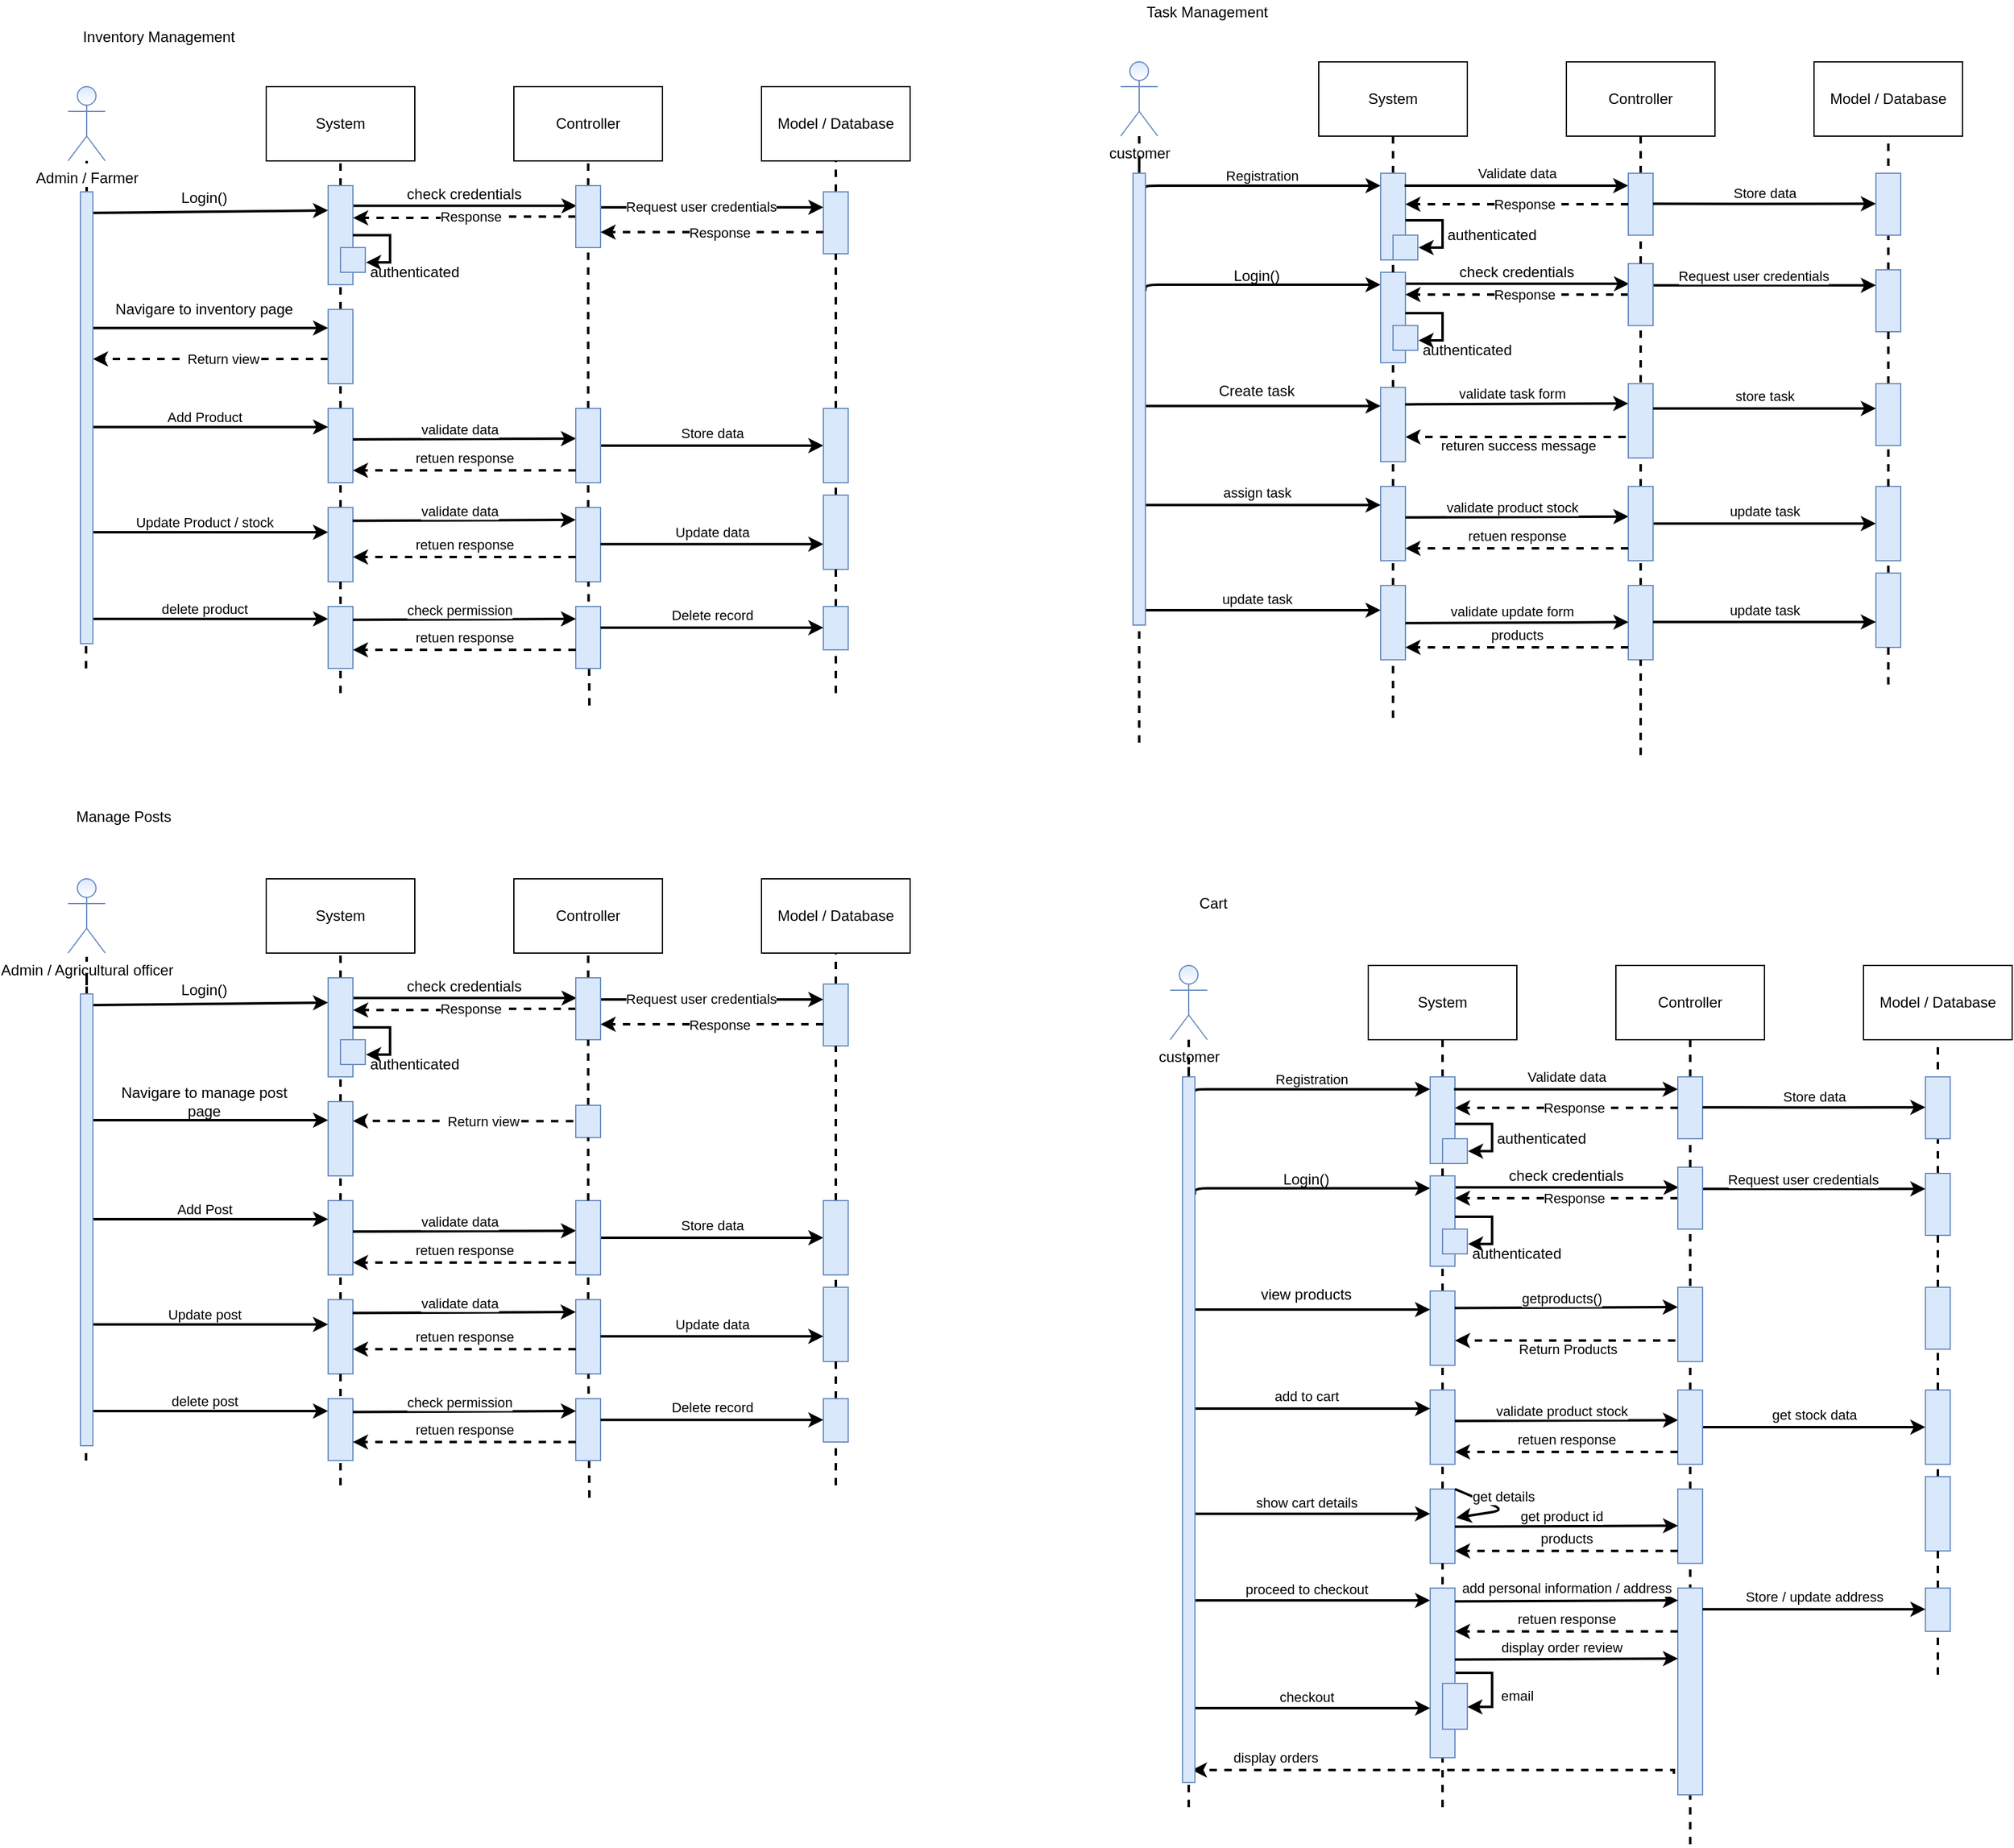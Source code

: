 <mxfile version="14.4.3" type="device"><diagram id="kgpKYQtTHZ0yAKxKKP6v" name="Page-1"><mxGraphModel dx="1304" dy="538" grid="1" gridSize="10" guides="1" tooltips="1" connect="1" arrows="1" fold="1" page="1" pageScale="1" pageWidth="850" pageHeight="1100" math="0" shadow="0"><root><mxCell id="0"/><mxCell id="1" parent="0"/><mxCell id="Wv9LD1983JoXEepc6H2u-2" value="System" style="rounded=0;whiteSpace=wrap;html=1;" vertex="1" parent="1"><mxGeometry x="270" y="90" width="120" height="60" as="geometry"/></mxCell><mxCell id="Wv9LD1983JoXEepc6H2u-3" value="Controller" style="rounded=0;whiteSpace=wrap;html=1;" vertex="1" parent="1"><mxGeometry x="470" y="90" width="120" height="60" as="geometry"/></mxCell><mxCell id="Wv9LD1983JoXEepc6H2u-4" value="&lt;span&gt;Model / Database&lt;/span&gt;" style="rounded=0;whiteSpace=wrap;html=1;" vertex="1" parent="1"><mxGeometry x="670" y="90" width="120" height="60" as="geometry"/></mxCell><mxCell id="Wv9LD1983JoXEepc6H2u-5" value="" style="endArrow=none;dashed=1;html=1;strokeWidth=2;" edge="1" parent="1" source="Wv9LD1983JoXEepc6H2u-10" target="Wv9LD1983JoXEepc6H2u-2"><mxGeometry width="50" height="50" relative="1" as="geometry"><mxPoint x="330" y="550" as="sourcePoint"/><mxPoint x="520" y="290" as="targetPoint"/></mxGeometry></mxCell><mxCell id="Wv9LD1983JoXEepc6H2u-6" value="" style="endArrow=none;dashed=1;html=1;strokeWidth=2;" edge="1" parent="1" target="Wv9LD1983JoXEepc6H2u-1"><mxGeometry width="50" height="50" relative="1" as="geometry"><mxPoint x="124.5" y="560" as="sourcePoint"/><mxPoint x="124.5" y="160" as="targetPoint"/><Array as="points"><mxPoint x="125" y="160"/></Array></mxGeometry></mxCell><mxCell id="Wv9LD1983JoXEepc6H2u-7" value="" style="endArrow=none;dashed=1;html=1;strokeWidth=2;" edge="1" parent="1" source="Wv9LD1983JoXEepc6H2u-17" target="Wv9LD1983JoXEepc6H2u-3"><mxGeometry width="50" height="50" relative="1" as="geometry"><mxPoint x="533" y="560" as="sourcePoint"/><mxPoint x="569.5" y="150" as="targetPoint"/></mxGeometry></mxCell><mxCell id="Wv9LD1983JoXEepc6H2u-8" value="" style="endArrow=none;dashed=1;html=1;strokeWidth=2;" edge="1" parent="1" source="Wv9LD1983JoXEepc6H2u-76" target="Wv9LD1983JoXEepc6H2u-4"><mxGeometry width="50" height="50" relative="1" as="geometry"><mxPoint x="733" y="550" as="sourcePoint"/><mxPoint x="769.5" y="140" as="targetPoint"/></mxGeometry></mxCell><mxCell id="Wv9LD1983JoXEepc6H2u-9" value="" style="endArrow=classic;html=1;strokeWidth=2;entryX=0;entryY=0.25;entryDx=0;entryDy=0;" edge="1" parent="1" target="Wv9LD1983JoXEepc6H2u-10"><mxGeometry width="50" height="50" relative="1" as="geometry"><mxPoint x="130" y="192" as="sourcePoint"/><mxPoint x="300" y="190" as="targetPoint"/></mxGeometry></mxCell><mxCell id="Wv9LD1983JoXEepc6H2u-16" style="edgeStyle=orthogonalEdgeStyle;rounded=0;orthogonalLoop=1;jettySize=auto;html=1;strokeWidth=2;entryX=0.035;entryY=0.326;entryDx=0;entryDy=0;entryPerimeter=0;" edge="1" parent="1" source="Wv9LD1983JoXEepc6H2u-10" target="Wv9LD1983JoXEepc6H2u-17"><mxGeometry relative="1" as="geometry"><mxPoint x="520" y="205" as="targetPoint"/><mxPoint x="341" y="186" as="sourcePoint"/><Array as="points"><mxPoint x="430" y="186"/></Array></mxGeometry></mxCell><mxCell id="Wv9LD1983JoXEepc6H2u-10" value="" style="rounded=0;whiteSpace=wrap;html=1;fillColor=#dae8fc;strokeColor=#6c8ebf;" vertex="1" parent="1"><mxGeometry x="320" y="170" width="20" height="80" as="geometry"/></mxCell><mxCell id="Wv9LD1983JoXEepc6H2u-12" value="" style="endArrow=none;dashed=1;html=1;strokeWidth=2;" edge="1" parent="1" source="Wv9LD1983JoXEepc6H2u-25" target="Wv9LD1983JoXEepc6H2u-10"><mxGeometry width="50" height="50" relative="1" as="geometry"><mxPoint x="330" y="550" as="sourcePoint"/><mxPoint x="330" y="150" as="targetPoint"/></mxGeometry></mxCell><mxCell id="Wv9LD1983JoXEepc6H2u-13" value="Login()" style="text;html=1;strokeColor=none;fillColor=none;align=center;verticalAlign=middle;whiteSpace=wrap;rounded=0;" vertex="1" parent="1"><mxGeometry x="200" y="170" width="40" height="20" as="geometry"/></mxCell><mxCell id="Wv9LD1983JoXEepc6H2u-15" style="edgeStyle=orthogonalEdgeStyle;rounded=0;orthogonalLoop=1;jettySize=auto;html=1;strokeWidth=2;entryX=1.03;entryY=0.592;entryDx=0;entryDy=0;entryPerimeter=0;" edge="1" parent="1" source="Wv9LD1983JoXEepc6H2u-10" target="Wv9LD1983JoXEepc6H2u-22"><mxGeometry relative="1" as="geometry"><mxPoint x="350" y="220" as="sourcePoint"/><mxPoint x="340" y="220" as="targetPoint"/><Array as="points"><mxPoint x="370" y="210"/><mxPoint x="370" y="232"/><mxPoint x="351" y="232"/></Array></mxGeometry></mxCell><mxCell id="Wv9LD1983JoXEepc6H2u-20" style="edgeStyle=orthogonalEdgeStyle;rounded=0;orthogonalLoop=1;jettySize=auto;html=1;strokeWidth=2;dashed=1;entryX=1.007;entryY=0.325;entryDx=0;entryDy=0;entryPerimeter=0;" edge="1" parent="1" source="Wv9LD1983JoXEepc6H2u-17" target="Wv9LD1983JoXEepc6H2u-10"><mxGeometry relative="1" as="geometry"/></mxCell><mxCell id="Wv9LD1983JoXEepc6H2u-21" value="Response" style="edgeLabel;html=1;align=center;verticalAlign=middle;resizable=0;points=[];" vertex="1" connectable="0" parent="Wv9LD1983JoXEepc6H2u-20"><mxGeometry x="-0.06" relative="1" as="geometry"><mxPoint as="offset"/></mxGeometry></mxCell><mxCell id="Wv9LD1983JoXEepc6H2u-78" style="edgeStyle=orthogonalEdgeStyle;rounded=0;orthogonalLoop=1;jettySize=auto;html=1;entryX=0;entryY=0.25;entryDx=0;entryDy=0;strokeWidth=2;" edge="1" parent="1" source="Wv9LD1983JoXEepc6H2u-17" target="Wv9LD1983JoXEepc6H2u-76"><mxGeometry relative="1" as="geometry"><Array as="points"><mxPoint x="630" y="188"/></Array></mxGeometry></mxCell><mxCell id="Wv9LD1983JoXEepc6H2u-79" value="Request user credentials" style="edgeLabel;html=1;align=center;verticalAlign=middle;resizable=0;points=[];" vertex="1" connectable="0" parent="Wv9LD1983JoXEepc6H2u-78"><mxGeometry x="0.126" y="-1" relative="1" as="geometry"><mxPoint x="-21" y="-1.5" as="offset"/></mxGeometry></mxCell><mxCell id="Wv9LD1983JoXEepc6H2u-17" value="" style="rounded=0;whiteSpace=wrap;html=1;fillColor=#dae8fc;strokeColor=#6c8ebf;" vertex="1" parent="1"><mxGeometry x="520" y="170" width="20" height="50" as="geometry"/></mxCell><mxCell id="Wv9LD1983JoXEepc6H2u-18" value="" style="endArrow=none;dashed=1;html=1;strokeWidth=2;" edge="1" parent="1" source="Wv9LD1983JoXEepc6H2u-87" target="Wv9LD1983JoXEepc6H2u-17"><mxGeometry width="50" height="50" relative="1" as="geometry"><mxPoint x="533" y="560" as="sourcePoint"/><mxPoint x="530.205" y="150" as="targetPoint"/></mxGeometry></mxCell><mxCell id="Wv9LD1983JoXEepc6H2u-19" value="check credentials" style="text;html=1;strokeColor=none;fillColor=none;align=center;verticalAlign=middle;whiteSpace=wrap;rounded=0;" vertex="1" parent="1"><mxGeometry x="380" y="167" width="100" height="20" as="geometry"/></mxCell><mxCell id="Wv9LD1983JoXEepc6H2u-22" value="" style="rounded=0;whiteSpace=wrap;html=1;fillColor=#dae8fc;strokeColor=#6c8ebf;" vertex="1" parent="1"><mxGeometry x="330" y="220" width="20" height="20" as="geometry"/></mxCell><mxCell id="Wv9LD1983JoXEepc6H2u-24" value="authenticated" style="text;html=1;strokeColor=none;fillColor=none;align=center;verticalAlign=middle;whiteSpace=wrap;rounded=0;" vertex="1" parent="1"><mxGeometry x="350" y="230" width="80" height="20" as="geometry"/></mxCell><mxCell id="Wv9LD1983JoXEepc6H2u-72" style="edgeStyle=orthogonalEdgeStyle;rounded=0;orthogonalLoop=1;jettySize=auto;html=1;strokeWidth=2;dashed=1;" edge="1" parent="1" source="Wv9LD1983JoXEepc6H2u-25"><mxGeometry relative="1" as="geometry"><mxPoint x="130" y="310" as="targetPoint"/><Array as="points"><mxPoint x="270" y="310"/><mxPoint x="270" y="310"/></Array></mxGeometry></mxCell><mxCell id="Wv9LD1983JoXEepc6H2u-73" value="Return view" style="edgeLabel;html=1;align=center;verticalAlign=middle;resizable=0;points=[];" vertex="1" connectable="0" parent="Wv9LD1983JoXEepc6H2u-72"><mxGeometry x="-0.099" relative="1" as="geometry"><mxPoint as="offset"/></mxGeometry></mxCell><mxCell id="Wv9LD1983JoXEepc6H2u-25" value="" style="rounded=0;whiteSpace=wrap;html=1;fillColor=#dae8fc;strokeColor=#6c8ebf;" vertex="1" parent="1"><mxGeometry x="320" y="270" width="20" height="60" as="geometry"/></mxCell><mxCell id="Wv9LD1983JoXEepc6H2u-26" value="" style="endArrow=none;dashed=1;html=1;strokeWidth=2;" edge="1" parent="1" source="Wv9LD1983JoXEepc6H2u-74" target="Wv9LD1983JoXEepc6H2u-25"><mxGeometry width="50" height="50" relative="1" as="geometry"><mxPoint x="330" y="550" as="sourcePoint"/><mxPoint x="330" y="250" as="targetPoint"/></mxGeometry></mxCell><mxCell id="Wv9LD1983JoXEepc6H2u-69" value="Inventory Management&amp;nbsp;" style="text;html=1;strokeColor=none;fillColor=none;align=center;verticalAlign=middle;whiteSpace=wrap;rounded=0;" vertex="1" parent="1"><mxGeometry x="110" y="40" width="150" height="20" as="geometry"/></mxCell><mxCell id="Wv9LD1983JoXEepc6H2u-70" value="" style="endArrow=classic;html=1;strokeWidth=2;entryX=0;entryY=0.25;entryDx=0;entryDy=0;" edge="1" parent="1" target="Wv9LD1983JoXEepc6H2u-25"><mxGeometry width="50" height="50" relative="1" as="geometry"><mxPoint x="130" y="285" as="sourcePoint"/><mxPoint x="250" y="280" as="targetPoint"/></mxGeometry></mxCell><mxCell id="Wv9LD1983JoXEepc6H2u-71" value="Navigare to inventory page" style="text;html=1;strokeColor=none;fillColor=none;align=center;verticalAlign=middle;whiteSpace=wrap;rounded=0;" vertex="1" parent="1"><mxGeometry x="140" y="260" width="160" height="20" as="geometry"/></mxCell><mxCell id="Wv9LD1983JoXEepc6H2u-74" value="" style="rounded=0;whiteSpace=wrap;html=1;fillColor=#dae8fc;strokeColor=#6c8ebf;" vertex="1" parent="1"><mxGeometry x="320" y="350" width="20" height="60" as="geometry"/></mxCell><mxCell id="Wv9LD1983JoXEepc6H2u-75" value="" style="endArrow=none;dashed=1;html=1;strokeWidth=2;" edge="1" parent="1" source="Wv9LD1983JoXEepc6H2u-95" target="Wv9LD1983JoXEepc6H2u-74"><mxGeometry width="50" height="50" relative="1" as="geometry"><mxPoint x="330" y="550" as="sourcePoint"/><mxPoint x="330" y="330" as="targetPoint"/></mxGeometry></mxCell><mxCell id="Wv9LD1983JoXEepc6H2u-76" value="" style="rounded=0;whiteSpace=wrap;html=1;fillColor=#dae8fc;strokeColor=#6c8ebf;" vertex="1" parent="1"><mxGeometry x="720" y="175" width="20" height="50" as="geometry"/></mxCell><mxCell id="Wv9LD1983JoXEepc6H2u-77" value="" style="endArrow=none;dashed=1;html=1;strokeWidth=2;" edge="1" parent="1" source="Wv9LD1983JoXEepc6H2u-91" target="Wv9LD1983JoXEepc6H2u-76"><mxGeometry width="50" height="50" relative="1" as="geometry"><mxPoint x="733" y="550" as="sourcePoint"/><mxPoint x="730.209" y="150" as="targetPoint"/></mxGeometry></mxCell><mxCell id="Wv9LD1983JoXEepc6H2u-80" style="edgeStyle=orthogonalEdgeStyle;rounded=0;orthogonalLoop=1;jettySize=auto;html=1;strokeWidth=2;dashed=1;entryX=1;entryY=0.75;entryDx=0;entryDy=0;" edge="1" parent="1" source="Wv9LD1983JoXEepc6H2u-76" target="Wv9LD1983JoXEepc6H2u-17"><mxGeometry relative="1" as="geometry"><mxPoint x="729.93" y="219.034" as="sourcePoint"/><mxPoint x="550.07" y="220.0" as="targetPoint"/><Array as="points"><mxPoint x="630" y="208"/></Array></mxGeometry></mxCell><mxCell id="Wv9LD1983JoXEepc6H2u-81" value="Response" style="edgeLabel;html=1;align=center;verticalAlign=middle;resizable=0;points=[];" vertex="1" connectable="0" parent="Wv9LD1983JoXEepc6H2u-80"><mxGeometry x="-0.06" relative="1" as="geometry"><mxPoint as="offset"/></mxGeometry></mxCell><mxCell id="Wv9LD1983JoXEepc6H2u-82" value="" style="endArrow=classic;html=1;strokeWidth=2;entryX=0;entryY=0.25;entryDx=0;entryDy=0;" edge="1" parent="1" target="Wv9LD1983JoXEepc6H2u-74"><mxGeometry width="50" height="50" relative="1" as="geometry"><mxPoint x="130" y="365" as="sourcePoint"/><mxPoint x="330" y="360" as="targetPoint"/></mxGeometry></mxCell><mxCell id="Wv9LD1983JoXEepc6H2u-83" value="Add Product" style="edgeLabel;html=1;align=center;verticalAlign=middle;resizable=0;points=[];" vertex="1" connectable="0" parent="Wv9LD1983JoXEepc6H2u-82"><mxGeometry x="-0.119" y="-4" relative="1" as="geometry"><mxPoint x="6.55" y="-12" as="offset"/></mxGeometry></mxCell><mxCell id="Wv9LD1983JoXEepc6H2u-85" value="" style="endArrow=classic;html=1;strokeWidth=2;entryX=0.01;entryY=0.405;entryDx=0;entryDy=0;entryPerimeter=0;" edge="1" parent="1" target="Wv9LD1983JoXEepc6H2u-87"><mxGeometry width="50" height="50" relative="1" as="geometry"><mxPoint x="340" y="375" as="sourcePoint"/><mxPoint x="530" y="375" as="targetPoint"/></mxGeometry></mxCell><mxCell id="Wv9LD1983JoXEepc6H2u-86" value="validate data" style="edgeLabel;html=1;align=center;verticalAlign=middle;resizable=0;points=[];" vertex="1" connectable="0" parent="Wv9LD1983JoXEepc6H2u-85"><mxGeometry x="-0.119" y="-4" relative="1" as="geometry"><mxPoint x="6.55" y="-12" as="offset"/></mxGeometry></mxCell><mxCell id="Wv9LD1983JoXEepc6H2u-93" style="edgeStyle=orthogonalEdgeStyle;rounded=0;orthogonalLoop=1;jettySize=auto;html=1;strokeWidth=2;" edge="1" parent="1" source="Wv9LD1983JoXEepc6H2u-87" target="Wv9LD1983JoXEepc6H2u-91"><mxGeometry relative="1" as="geometry"/></mxCell><mxCell id="Wv9LD1983JoXEepc6H2u-94" value="Store data" style="edgeLabel;html=1;align=center;verticalAlign=middle;resizable=0;points=[];" vertex="1" connectable="0" parent="Wv9LD1983JoXEepc6H2u-93"><mxGeometry x="-0.142" y="-3" relative="1" as="geometry"><mxPoint x="12.76" y="-13" as="offset"/></mxGeometry></mxCell><mxCell id="Wv9LD1983JoXEepc6H2u-87" value="" style="rounded=0;whiteSpace=wrap;html=1;fillColor=#dae8fc;strokeColor=#6c8ebf;" vertex="1" parent="1"><mxGeometry x="520" y="350" width="20" height="60" as="geometry"/></mxCell><mxCell id="Wv9LD1983JoXEepc6H2u-88" value="" style="endArrow=none;dashed=1;html=1;strokeWidth=2;" edge="1" parent="1" source="Wv9LD1983JoXEepc6H2u-99" target="Wv9LD1983JoXEepc6H2u-87"><mxGeometry width="50" height="50" relative="1" as="geometry"><mxPoint x="533" y="560" as="sourcePoint"/><mxPoint x="530.205" y="220" as="targetPoint"/></mxGeometry></mxCell><mxCell id="Wv9LD1983JoXEepc6H2u-89" style="edgeStyle=orthogonalEdgeStyle;rounded=0;orthogonalLoop=1;jettySize=auto;html=1;strokeWidth=2;dashed=1;" edge="1" parent="1" source="Wv9LD1983JoXEepc6H2u-87" target="Wv9LD1983JoXEepc6H2u-74"><mxGeometry relative="1" as="geometry"><mxPoint x="140" y="320" as="targetPoint"/><mxPoint x="330" y="320" as="sourcePoint"/><Array as="points"><mxPoint x="370" y="400"/><mxPoint x="370" y="400"/></Array></mxGeometry></mxCell><mxCell id="Wv9LD1983JoXEepc6H2u-90" value="retuen response" style="edgeLabel;html=1;align=center;verticalAlign=middle;resizable=0;points=[];" vertex="1" connectable="0" parent="Wv9LD1983JoXEepc6H2u-89"><mxGeometry x="-0.099" relative="1" as="geometry"><mxPoint x="-9.17" y="-10" as="offset"/></mxGeometry></mxCell><mxCell id="Wv9LD1983JoXEepc6H2u-91" value="" style="rounded=0;whiteSpace=wrap;html=1;fillColor=#dae8fc;strokeColor=#6c8ebf;" vertex="1" parent="1"><mxGeometry x="720" y="350" width="20" height="60" as="geometry"/></mxCell><mxCell id="Wv9LD1983JoXEepc6H2u-92" value="" style="endArrow=none;dashed=1;html=1;strokeWidth=2;" edge="1" parent="1" source="Wv9LD1983JoXEepc6H2u-107" target="Wv9LD1983JoXEepc6H2u-91"><mxGeometry width="50" height="50" relative="1" as="geometry"><mxPoint x="733" y="550" as="sourcePoint"/><mxPoint x="730.214" y="225" as="targetPoint"/></mxGeometry></mxCell><mxCell id="Wv9LD1983JoXEepc6H2u-95" value="" style="rounded=0;whiteSpace=wrap;html=1;fillColor=#dae8fc;strokeColor=#6c8ebf;" vertex="1" parent="1"><mxGeometry x="320" y="430" width="20" height="60" as="geometry"/></mxCell><mxCell id="Wv9LD1983JoXEepc6H2u-96" value="" style="endArrow=none;dashed=1;html=1;strokeWidth=2;" edge="1" parent="1" target="Wv9LD1983JoXEepc6H2u-95"><mxGeometry width="50" height="50" relative="1" as="geometry"><mxPoint x="330" y="580" as="sourcePoint"/><mxPoint x="330" y="410" as="targetPoint"/></mxGeometry></mxCell><mxCell id="Wv9LD1983JoXEepc6H2u-97" value="" style="endArrow=classic;html=1;strokeWidth=2;entryX=0;entryY=0.25;entryDx=0;entryDy=0;" edge="1" parent="1"><mxGeometry width="50" height="50" relative="1" as="geometry"><mxPoint x="130" y="450" as="sourcePoint"/><mxPoint x="320" y="450" as="targetPoint"/></mxGeometry></mxCell><mxCell id="Wv9LD1983JoXEepc6H2u-98" value="Update Product / stock" style="edgeLabel;html=1;align=center;verticalAlign=middle;resizable=0;points=[];" vertex="1" connectable="0" parent="Wv9LD1983JoXEepc6H2u-97"><mxGeometry x="-0.119" y="-4" relative="1" as="geometry"><mxPoint x="6.55" y="-12" as="offset"/></mxGeometry></mxCell><mxCell id="Wv9LD1983JoXEepc6H2u-99" value="" style="rounded=0;whiteSpace=wrap;html=1;fillColor=#dae8fc;strokeColor=#6c8ebf;" vertex="1" parent="1"><mxGeometry x="520" y="430" width="20" height="60" as="geometry"/></mxCell><mxCell id="Wv9LD1983JoXEepc6H2u-100" value="" style="endArrow=none;dashed=1;html=1;strokeWidth=2;" edge="1" parent="1" target="Wv9LD1983JoXEepc6H2u-99"><mxGeometry width="50" height="50" relative="1" as="geometry"><mxPoint x="531" y="590" as="sourcePoint"/><mxPoint x="530.5" y="410" as="targetPoint"/></mxGeometry></mxCell><mxCell id="Wv9LD1983JoXEepc6H2u-101" value="" style="endArrow=classic;html=1;strokeWidth=2;entryX=0.01;entryY=0.405;entryDx=0;entryDy=0;entryPerimeter=0;" edge="1" parent="1"><mxGeometry width="50" height="50" relative="1" as="geometry"><mxPoint x="339.8" y="440.7" as="sourcePoint"/><mxPoint x="520" y="440.0" as="targetPoint"/></mxGeometry></mxCell><mxCell id="Wv9LD1983JoXEepc6H2u-102" value="validate data" style="edgeLabel;html=1;align=center;verticalAlign=middle;resizable=0;points=[];" vertex="1" connectable="0" parent="Wv9LD1983JoXEepc6H2u-101"><mxGeometry x="-0.119" y="-4" relative="1" as="geometry"><mxPoint x="6.55" y="-12" as="offset"/></mxGeometry></mxCell><mxCell id="Wv9LD1983JoXEepc6H2u-103" style="edgeStyle=orthogonalEdgeStyle;rounded=0;orthogonalLoop=1;jettySize=auto;html=1;strokeWidth=2;dashed=1;" edge="1" parent="1"><mxGeometry relative="1" as="geometry"><mxPoint x="340" y="470" as="targetPoint"/><mxPoint x="520" y="470" as="sourcePoint"/><Array as="points"><mxPoint x="370" y="470"/><mxPoint x="370" y="470"/></Array></mxGeometry></mxCell><mxCell id="Wv9LD1983JoXEepc6H2u-104" value="retuen response" style="edgeLabel;html=1;align=center;verticalAlign=middle;resizable=0;points=[];" vertex="1" connectable="0" parent="Wv9LD1983JoXEepc6H2u-103"><mxGeometry x="-0.099" relative="1" as="geometry"><mxPoint x="-9.17" y="-10" as="offset"/></mxGeometry></mxCell><mxCell id="Wv9LD1983JoXEepc6H2u-105" style="edgeStyle=orthogonalEdgeStyle;rounded=0;orthogonalLoop=1;jettySize=auto;html=1;strokeWidth=2;" edge="1" parent="1"><mxGeometry relative="1" as="geometry"><mxPoint x="540" y="459.58" as="sourcePoint"/><mxPoint x="720" y="459.58" as="targetPoint"/></mxGeometry></mxCell><mxCell id="Wv9LD1983JoXEepc6H2u-106" value="Update data" style="edgeLabel;html=1;align=center;verticalAlign=middle;resizable=0;points=[];" vertex="1" connectable="0" parent="Wv9LD1983JoXEepc6H2u-105"><mxGeometry x="-0.142" y="-3" relative="1" as="geometry"><mxPoint x="12.76" y="-13" as="offset"/></mxGeometry></mxCell><mxCell id="Wv9LD1983JoXEepc6H2u-107" value="" style="rounded=0;whiteSpace=wrap;html=1;fillColor=#dae8fc;strokeColor=#6c8ebf;" vertex="1" parent="1"><mxGeometry x="720" y="420" width="20" height="60" as="geometry"/></mxCell><mxCell id="Wv9LD1983JoXEepc6H2u-108" value="" style="endArrow=none;dashed=1;html=1;strokeWidth=2;" edge="1" parent="1" source="Wv9LD1983JoXEepc6H2u-119" target="Wv9LD1983JoXEepc6H2u-107"><mxGeometry width="50" height="50" relative="1" as="geometry"><mxPoint x="730" y="580" as="sourcePoint"/><mxPoint x="730.529" y="410" as="targetPoint"/></mxGeometry></mxCell><mxCell id="Wv9LD1983JoXEepc6H2u-1" value="&lt;span style=&quot;background-color: rgb(255 , 255 , 255)&quot;&gt;Admin / Farmer&lt;/span&gt;" style="shape=umlActor;verticalLabelPosition=bottom;verticalAlign=top;html=1;outlineConnect=0;fillColor=#dae8fc;strokeColor=#6c8ebf;gradientColor=#ffffff;" vertex="1" parent="1"><mxGeometry x="110" y="90" width="30" height="60" as="geometry"/></mxCell><mxCell id="Wv9LD1983JoXEepc6H2u-109" value="" style="endArrow=classic;html=1;strokeWidth=2;entryX=0;entryY=0.25;entryDx=0;entryDy=0;" edge="1" parent="1"><mxGeometry width="50" height="50" relative="1" as="geometry"><mxPoint x="130" y="520" as="sourcePoint"/><mxPoint x="320" y="520" as="targetPoint"/></mxGeometry></mxCell><mxCell id="Wv9LD1983JoXEepc6H2u-110" value="delete product" style="edgeLabel;html=1;align=center;verticalAlign=middle;resizable=0;points=[];" vertex="1" connectable="0" parent="Wv9LD1983JoXEepc6H2u-109"><mxGeometry x="-0.119" y="-4" relative="1" as="geometry"><mxPoint x="6.55" y="-12" as="offset"/></mxGeometry></mxCell><mxCell id="Wv9LD1983JoXEepc6H2u-113" value="" style="rounded=0;whiteSpace=wrap;html=1;fillColor=#dae8fc;strokeColor=#6c8ebf;" vertex="1" parent="1"><mxGeometry x="320" y="510" width="20" height="50" as="geometry"/></mxCell><mxCell id="Wv9LD1983JoXEepc6H2u-115" value="" style="rounded=0;whiteSpace=wrap;html=1;fillColor=#dae8fc;strokeColor=#6c8ebf;" vertex="1" parent="1"><mxGeometry x="520" y="510" width="20" height="50" as="geometry"/></mxCell><mxCell id="Wv9LD1983JoXEepc6H2u-117" value="" style="endArrow=classic;html=1;strokeWidth=2;entryX=0.01;entryY=0.405;entryDx=0;entryDy=0;entryPerimeter=0;" edge="1" parent="1"><mxGeometry width="50" height="50" relative="1" as="geometry"><mxPoint x="340.0" y="520.7" as="sourcePoint"/><mxPoint x="520.2" y="520" as="targetPoint"/></mxGeometry></mxCell><mxCell id="Wv9LD1983JoXEepc6H2u-118" value="check permission" style="edgeLabel;html=1;align=center;verticalAlign=middle;resizable=0;points=[];" vertex="1" connectable="0" parent="Wv9LD1983JoXEepc6H2u-117"><mxGeometry x="-0.119" y="-4" relative="1" as="geometry"><mxPoint x="6.55" y="-12" as="offset"/></mxGeometry></mxCell><mxCell id="Wv9LD1983JoXEepc6H2u-119" value="" style="rounded=0;whiteSpace=wrap;html=1;fillColor=#dae8fc;strokeColor=#6c8ebf;" vertex="1" parent="1"><mxGeometry x="720" y="510" width="20" height="35" as="geometry"/></mxCell><mxCell id="Wv9LD1983JoXEepc6H2u-120" value="" style="endArrow=none;dashed=1;html=1;strokeWidth=2;" edge="1" parent="1" target="Wv9LD1983JoXEepc6H2u-119"><mxGeometry width="50" height="50" relative="1" as="geometry"><mxPoint x="730" y="580" as="sourcePoint"/><mxPoint x="730" y="480" as="targetPoint"/></mxGeometry></mxCell><mxCell id="Wv9LD1983JoXEepc6H2u-121" style="edgeStyle=orthogonalEdgeStyle;rounded=0;orthogonalLoop=1;jettySize=auto;html=1;strokeWidth=2;" edge="1" parent="1"><mxGeometry relative="1" as="geometry"><mxPoint x="540" y="527.16" as="sourcePoint"/><mxPoint x="720" y="527.16" as="targetPoint"/></mxGeometry></mxCell><mxCell id="Wv9LD1983JoXEepc6H2u-122" value="Delete record" style="edgeLabel;html=1;align=center;verticalAlign=middle;resizable=0;points=[];" vertex="1" connectable="0" parent="Wv9LD1983JoXEepc6H2u-121"><mxGeometry x="-0.142" y="-3" relative="1" as="geometry"><mxPoint x="12.76" y="-13" as="offset"/></mxGeometry></mxCell><mxCell id="Wv9LD1983JoXEepc6H2u-123" style="edgeStyle=orthogonalEdgeStyle;rounded=0;orthogonalLoop=1;jettySize=auto;html=1;strokeWidth=2;dashed=1;" edge="1" parent="1"><mxGeometry relative="1" as="geometry"><mxPoint x="340" y="545" as="targetPoint"/><mxPoint x="520" y="545" as="sourcePoint"/><Array as="points"><mxPoint x="370" y="545"/><mxPoint x="370" y="545"/></Array></mxGeometry></mxCell><mxCell id="Wv9LD1983JoXEepc6H2u-124" value="retuen response" style="edgeLabel;html=1;align=center;verticalAlign=middle;resizable=0;points=[];" vertex="1" connectable="0" parent="Wv9LD1983JoXEepc6H2u-123"><mxGeometry x="-0.099" relative="1" as="geometry"><mxPoint x="-9.17" y="-10" as="offset"/></mxGeometry></mxCell><mxCell id="Wv9LD1983JoXEepc6H2u-125" value="System" style="rounded=0;whiteSpace=wrap;html=1;" vertex="1" parent="1"><mxGeometry x="270" y="730" width="120" height="60" as="geometry"/></mxCell><mxCell id="Wv9LD1983JoXEepc6H2u-126" value="Controller" style="rounded=0;whiteSpace=wrap;html=1;" vertex="1" parent="1"><mxGeometry x="470" y="730" width="120" height="60" as="geometry"/></mxCell><mxCell id="Wv9LD1983JoXEepc6H2u-127" value="&lt;span&gt;Model / Database&lt;/span&gt;" style="rounded=0;whiteSpace=wrap;html=1;" vertex="1" parent="1"><mxGeometry x="670" y="730" width="120" height="60" as="geometry"/></mxCell><mxCell id="Wv9LD1983JoXEepc6H2u-128" value="" style="endArrow=none;dashed=1;html=1;strokeWidth=2;" edge="1" parent="1" source="Wv9LD1983JoXEepc6H2u-134" target="Wv9LD1983JoXEepc6H2u-125"><mxGeometry width="50" height="50" relative="1" as="geometry"><mxPoint x="330" y="1190" as="sourcePoint"/><mxPoint x="520" y="930" as="targetPoint"/></mxGeometry></mxCell><mxCell id="Wv9LD1983JoXEepc6H2u-129" value="" style="endArrow=none;dashed=1;html=1;strokeWidth=2;" edge="1" parent="1" target="Wv9LD1983JoXEepc6H2u-185" source="Wv9LD1983JoXEepc6H2u-417"><mxGeometry width="50" height="50" relative="1" as="geometry"><mxPoint x="124.5" y="1200" as="sourcePoint"/><mxPoint x="124.5" y="800" as="targetPoint"/><Array as="points"/></mxGeometry></mxCell><mxCell id="Wv9LD1983JoXEepc6H2u-130" value="" style="endArrow=none;dashed=1;html=1;strokeWidth=2;" edge="1" parent="1" source="Wv9LD1983JoXEepc6H2u-142" target="Wv9LD1983JoXEepc6H2u-126"><mxGeometry width="50" height="50" relative="1" as="geometry"><mxPoint x="533" y="1200" as="sourcePoint"/><mxPoint x="569.5" y="790" as="targetPoint"/></mxGeometry></mxCell><mxCell id="Wv9LD1983JoXEepc6H2u-131" value="" style="endArrow=none;dashed=1;html=1;strokeWidth=2;" edge="1" parent="1" source="Wv9LD1983JoXEepc6H2u-155" target="Wv9LD1983JoXEepc6H2u-127"><mxGeometry width="50" height="50" relative="1" as="geometry"><mxPoint x="733" y="1190" as="sourcePoint"/><mxPoint x="769.5" y="780" as="targetPoint"/></mxGeometry></mxCell><mxCell id="Wv9LD1983JoXEepc6H2u-132" value="" style="endArrow=classic;html=1;strokeWidth=2;entryX=0;entryY=0.25;entryDx=0;entryDy=0;" edge="1" parent="1" target="Wv9LD1983JoXEepc6H2u-134"><mxGeometry width="50" height="50" relative="1" as="geometry"><mxPoint x="130" y="832" as="sourcePoint"/><mxPoint x="300" y="830" as="targetPoint"/></mxGeometry></mxCell><mxCell id="Wv9LD1983JoXEepc6H2u-133" style="edgeStyle=orthogonalEdgeStyle;rounded=0;orthogonalLoop=1;jettySize=auto;html=1;strokeWidth=2;entryX=0.035;entryY=0.326;entryDx=0;entryDy=0;entryPerimeter=0;" edge="1" parent="1" source="Wv9LD1983JoXEepc6H2u-134" target="Wv9LD1983JoXEepc6H2u-142"><mxGeometry relative="1" as="geometry"><mxPoint x="520" y="845" as="targetPoint"/><mxPoint x="341" y="826" as="sourcePoint"/><Array as="points"><mxPoint x="430" y="826"/></Array></mxGeometry></mxCell><mxCell id="Wv9LD1983JoXEepc6H2u-134" value="" style="rounded=0;whiteSpace=wrap;html=1;fillColor=#dae8fc;strokeColor=#6c8ebf;" vertex="1" parent="1"><mxGeometry x="320" y="810" width="20" height="80" as="geometry"/></mxCell><mxCell id="Wv9LD1983JoXEepc6H2u-135" value="" style="endArrow=none;dashed=1;html=1;strokeWidth=2;" edge="1" parent="1" source="Wv9LD1983JoXEepc6H2u-149" target="Wv9LD1983JoXEepc6H2u-134"><mxGeometry width="50" height="50" relative="1" as="geometry"><mxPoint x="330" y="1190" as="sourcePoint"/><mxPoint x="330" y="790" as="targetPoint"/></mxGeometry></mxCell><mxCell id="Wv9LD1983JoXEepc6H2u-136" value="Login()" style="text;html=1;strokeColor=none;fillColor=none;align=center;verticalAlign=middle;whiteSpace=wrap;rounded=0;" vertex="1" parent="1"><mxGeometry x="200" y="810" width="40" height="20" as="geometry"/></mxCell><mxCell id="Wv9LD1983JoXEepc6H2u-137" style="edgeStyle=orthogonalEdgeStyle;rounded=0;orthogonalLoop=1;jettySize=auto;html=1;strokeWidth=2;entryX=1.03;entryY=0.592;entryDx=0;entryDy=0;entryPerimeter=0;" edge="1" parent="1" source="Wv9LD1983JoXEepc6H2u-134" target="Wv9LD1983JoXEepc6H2u-145"><mxGeometry relative="1" as="geometry"><mxPoint x="350" y="860" as="sourcePoint"/><mxPoint x="340" y="860" as="targetPoint"/><Array as="points"><mxPoint x="370" y="850"/><mxPoint x="370" y="872"/><mxPoint x="351" y="872"/></Array></mxGeometry></mxCell><mxCell id="Wv9LD1983JoXEepc6H2u-138" style="edgeStyle=orthogonalEdgeStyle;rounded=0;orthogonalLoop=1;jettySize=auto;html=1;strokeWidth=2;dashed=1;entryX=1.007;entryY=0.325;entryDx=0;entryDy=0;entryPerimeter=0;" edge="1" parent="1" source="Wv9LD1983JoXEepc6H2u-142" target="Wv9LD1983JoXEepc6H2u-134"><mxGeometry relative="1" as="geometry"/></mxCell><mxCell id="Wv9LD1983JoXEepc6H2u-139" value="Response" style="edgeLabel;html=1;align=center;verticalAlign=middle;resizable=0;points=[];" vertex="1" connectable="0" parent="Wv9LD1983JoXEepc6H2u-138"><mxGeometry x="-0.06" relative="1" as="geometry"><mxPoint as="offset"/></mxGeometry></mxCell><mxCell id="Wv9LD1983JoXEepc6H2u-140" style="edgeStyle=orthogonalEdgeStyle;rounded=0;orthogonalLoop=1;jettySize=auto;html=1;entryX=0;entryY=0.25;entryDx=0;entryDy=0;strokeWidth=2;" edge="1" parent="1" source="Wv9LD1983JoXEepc6H2u-142" target="Wv9LD1983JoXEepc6H2u-155"><mxGeometry relative="1" as="geometry"><Array as="points"><mxPoint x="630" y="828"/></Array></mxGeometry></mxCell><mxCell id="Wv9LD1983JoXEepc6H2u-141" value="Request user credentials" style="edgeLabel;html=1;align=center;verticalAlign=middle;resizable=0;points=[];" vertex="1" connectable="0" parent="Wv9LD1983JoXEepc6H2u-140"><mxGeometry x="0.126" y="-1" relative="1" as="geometry"><mxPoint x="-21" y="-1.5" as="offset"/></mxGeometry></mxCell><mxCell id="Wv9LD1983JoXEepc6H2u-142" value="" style="rounded=0;whiteSpace=wrap;html=1;fillColor=#dae8fc;strokeColor=#6c8ebf;" vertex="1" parent="1"><mxGeometry x="520" y="810" width="20" height="50" as="geometry"/></mxCell><mxCell id="Wv9LD1983JoXEepc6H2u-143" value="" style="endArrow=none;dashed=1;html=1;strokeWidth=2;" edge="1" parent="1" source="Wv9LD1983JoXEepc6H2u-412" target="Wv9LD1983JoXEepc6H2u-142"><mxGeometry width="50" height="50" relative="1" as="geometry"><mxPoint x="533" y="1200" as="sourcePoint"/><mxPoint x="530.205" y="790" as="targetPoint"/></mxGeometry></mxCell><mxCell id="Wv9LD1983JoXEepc6H2u-144" value="check credentials" style="text;html=1;strokeColor=none;fillColor=none;align=center;verticalAlign=middle;whiteSpace=wrap;rounded=0;" vertex="1" parent="1"><mxGeometry x="380" y="807" width="100" height="20" as="geometry"/></mxCell><mxCell id="Wv9LD1983JoXEepc6H2u-145" value="" style="rounded=0;whiteSpace=wrap;html=1;fillColor=#dae8fc;strokeColor=#6c8ebf;" vertex="1" parent="1"><mxGeometry x="330" y="860" width="20" height="20" as="geometry"/></mxCell><mxCell id="Wv9LD1983JoXEepc6H2u-146" value="authenticated" style="text;html=1;strokeColor=none;fillColor=none;align=center;verticalAlign=middle;whiteSpace=wrap;rounded=0;" vertex="1" parent="1"><mxGeometry x="350" y="870" width="80" height="20" as="geometry"/></mxCell><mxCell id="Wv9LD1983JoXEepc6H2u-147" style="edgeStyle=orthogonalEdgeStyle;rounded=0;orthogonalLoop=1;jettySize=auto;html=1;strokeWidth=2;dashed=1;" edge="1" parent="1"><mxGeometry relative="1" as="geometry"><mxPoint x="340" y="925.66" as="targetPoint"/><Array as="points"><mxPoint x="480" y="925.66"/><mxPoint x="480" y="925.66"/></Array><mxPoint x="530" y="925.694" as="sourcePoint"/></mxGeometry></mxCell><mxCell id="Wv9LD1983JoXEepc6H2u-148" value="Return view" style="edgeLabel;html=1;align=center;verticalAlign=middle;resizable=0;points=[];" vertex="1" connectable="0" parent="Wv9LD1983JoXEepc6H2u-147"><mxGeometry x="-0.099" relative="1" as="geometry"><mxPoint as="offset"/></mxGeometry></mxCell><mxCell id="Wv9LD1983JoXEepc6H2u-149" value="" style="rounded=0;whiteSpace=wrap;html=1;fillColor=#dae8fc;strokeColor=#6c8ebf;" vertex="1" parent="1"><mxGeometry x="320" y="910" width="20" height="60" as="geometry"/></mxCell><mxCell id="Wv9LD1983JoXEepc6H2u-150" value="" style="endArrow=none;dashed=1;html=1;strokeWidth=2;" edge="1" parent="1" source="Wv9LD1983JoXEepc6H2u-153" target="Wv9LD1983JoXEepc6H2u-149"><mxGeometry width="50" height="50" relative="1" as="geometry"><mxPoint x="330" y="1190" as="sourcePoint"/><mxPoint x="330" y="890" as="targetPoint"/></mxGeometry></mxCell><mxCell id="Wv9LD1983JoXEepc6H2u-151" value="" style="endArrow=classic;html=1;strokeWidth=2;entryX=0;entryY=0.25;entryDx=0;entryDy=0;" edge="1" parent="1" target="Wv9LD1983JoXEepc6H2u-149"><mxGeometry width="50" height="50" relative="1" as="geometry"><mxPoint x="130" y="925" as="sourcePoint"/><mxPoint x="250" y="920" as="targetPoint"/></mxGeometry></mxCell><mxCell id="Wv9LD1983JoXEepc6H2u-152" value="Navigare to manage post page" style="text;html=1;strokeColor=none;fillColor=none;align=center;verticalAlign=middle;whiteSpace=wrap;rounded=0;" vertex="1" parent="1"><mxGeometry x="140" y="900" width="160" height="20" as="geometry"/></mxCell><mxCell id="Wv9LD1983JoXEepc6H2u-153" value="" style="rounded=0;whiteSpace=wrap;html=1;fillColor=#dae8fc;strokeColor=#6c8ebf;" vertex="1" parent="1"><mxGeometry x="320" y="990" width="20" height="60" as="geometry"/></mxCell><mxCell id="Wv9LD1983JoXEepc6H2u-154" value="" style="endArrow=none;dashed=1;html=1;strokeWidth=2;" edge="1" parent="1" source="Wv9LD1983JoXEepc6H2u-171" target="Wv9LD1983JoXEepc6H2u-153"><mxGeometry width="50" height="50" relative="1" as="geometry"><mxPoint x="330" y="1190" as="sourcePoint"/><mxPoint x="330" y="970" as="targetPoint"/></mxGeometry></mxCell><mxCell id="Wv9LD1983JoXEepc6H2u-155" value="" style="rounded=0;whiteSpace=wrap;html=1;fillColor=#dae8fc;strokeColor=#6c8ebf;" vertex="1" parent="1"><mxGeometry x="720" y="815" width="20" height="50" as="geometry"/></mxCell><mxCell id="Wv9LD1983JoXEepc6H2u-156" value="" style="endArrow=none;dashed=1;html=1;strokeWidth=2;" edge="1" parent="1" source="Wv9LD1983JoXEepc6H2u-169" target="Wv9LD1983JoXEepc6H2u-155"><mxGeometry width="50" height="50" relative="1" as="geometry"><mxPoint x="733" y="1190" as="sourcePoint"/><mxPoint x="730.209" y="790" as="targetPoint"/></mxGeometry></mxCell><mxCell id="Wv9LD1983JoXEepc6H2u-157" style="edgeStyle=orthogonalEdgeStyle;rounded=0;orthogonalLoop=1;jettySize=auto;html=1;strokeWidth=2;dashed=1;entryX=1;entryY=0.75;entryDx=0;entryDy=0;" edge="1" parent="1" source="Wv9LD1983JoXEepc6H2u-155" target="Wv9LD1983JoXEepc6H2u-142"><mxGeometry relative="1" as="geometry"><mxPoint x="729.93" y="859.034" as="sourcePoint"/><mxPoint x="550.07" y="860.0" as="targetPoint"/><Array as="points"><mxPoint x="630" y="848"/></Array></mxGeometry></mxCell><mxCell id="Wv9LD1983JoXEepc6H2u-158" value="Response" style="edgeLabel;html=1;align=center;verticalAlign=middle;resizable=0;points=[];" vertex="1" connectable="0" parent="Wv9LD1983JoXEepc6H2u-157"><mxGeometry x="-0.06" relative="1" as="geometry"><mxPoint as="offset"/></mxGeometry></mxCell><mxCell id="Wv9LD1983JoXEepc6H2u-159" value="" style="endArrow=classic;html=1;strokeWidth=2;entryX=0;entryY=0.25;entryDx=0;entryDy=0;" edge="1" parent="1" target="Wv9LD1983JoXEepc6H2u-153"><mxGeometry width="50" height="50" relative="1" as="geometry"><mxPoint x="130" y="1005" as="sourcePoint"/><mxPoint x="330" y="1000" as="targetPoint"/></mxGeometry></mxCell><mxCell id="Wv9LD1983JoXEepc6H2u-160" value="Add Post" style="edgeLabel;html=1;align=center;verticalAlign=middle;resizable=0;points=[];" vertex="1" connectable="0" parent="Wv9LD1983JoXEepc6H2u-159"><mxGeometry x="-0.119" y="-4" relative="1" as="geometry"><mxPoint x="6.55" y="-12" as="offset"/></mxGeometry></mxCell><mxCell id="Wv9LD1983JoXEepc6H2u-161" value="" style="endArrow=classic;html=1;strokeWidth=2;entryX=0.01;entryY=0.405;entryDx=0;entryDy=0;entryPerimeter=0;" edge="1" parent="1" target="Wv9LD1983JoXEepc6H2u-165"><mxGeometry width="50" height="50" relative="1" as="geometry"><mxPoint x="340" y="1015" as="sourcePoint"/><mxPoint x="530" y="1015" as="targetPoint"/></mxGeometry></mxCell><mxCell id="Wv9LD1983JoXEepc6H2u-162" value="validate data" style="edgeLabel;html=1;align=center;verticalAlign=middle;resizable=0;points=[];" vertex="1" connectable="0" parent="Wv9LD1983JoXEepc6H2u-161"><mxGeometry x="-0.119" y="-4" relative="1" as="geometry"><mxPoint x="6.55" y="-12" as="offset"/></mxGeometry></mxCell><mxCell id="Wv9LD1983JoXEepc6H2u-163" style="edgeStyle=orthogonalEdgeStyle;rounded=0;orthogonalLoop=1;jettySize=auto;html=1;strokeWidth=2;" edge="1" parent="1" source="Wv9LD1983JoXEepc6H2u-165" target="Wv9LD1983JoXEepc6H2u-169"><mxGeometry relative="1" as="geometry"/></mxCell><mxCell id="Wv9LD1983JoXEepc6H2u-164" value="Store data" style="edgeLabel;html=1;align=center;verticalAlign=middle;resizable=0;points=[];" vertex="1" connectable="0" parent="Wv9LD1983JoXEepc6H2u-163"><mxGeometry x="-0.142" y="-3" relative="1" as="geometry"><mxPoint x="12.76" y="-13" as="offset"/></mxGeometry></mxCell><mxCell id="Wv9LD1983JoXEepc6H2u-165" value="" style="rounded=0;whiteSpace=wrap;html=1;fillColor=#dae8fc;strokeColor=#6c8ebf;" vertex="1" parent="1"><mxGeometry x="520" y="990" width="20" height="60" as="geometry"/></mxCell><mxCell id="Wv9LD1983JoXEepc6H2u-166" value="" style="endArrow=none;dashed=1;html=1;strokeWidth=2;" edge="1" parent="1" source="Wv9LD1983JoXEepc6H2u-175" target="Wv9LD1983JoXEepc6H2u-165"><mxGeometry width="50" height="50" relative="1" as="geometry"><mxPoint x="533" y="1200" as="sourcePoint"/><mxPoint x="530.205" y="860" as="targetPoint"/></mxGeometry></mxCell><mxCell id="Wv9LD1983JoXEepc6H2u-167" style="edgeStyle=orthogonalEdgeStyle;rounded=0;orthogonalLoop=1;jettySize=auto;html=1;strokeWidth=2;dashed=1;" edge="1" parent="1" source="Wv9LD1983JoXEepc6H2u-165" target="Wv9LD1983JoXEepc6H2u-153"><mxGeometry relative="1" as="geometry"><mxPoint x="140" y="960" as="targetPoint"/><mxPoint x="330" y="960" as="sourcePoint"/><Array as="points"><mxPoint x="370" y="1040"/><mxPoint x="370" y="1040"/></Array></mxGeometry></mxCell><mxCell id="Wv9LD1983JoXEepc6H2u-168" value="retuen response" style="edgeLabel;html=1;align=center;verticalAlign=middle;resizable=0;points=[];" vertex="1" connectable="0" parent="Wv9LD1983JoXEepc6H2u-167"><mxGeometry x="-0.099" relative="1" as="geometry"><mxPoint x="-9.17" y="-10" as="offset"/></mxGeometry></mxCell><mxCell id="Wv9LD1983JoXEepc6H2u-169" value="" style="rounded=0;whiteSpace=wrap;html=1;fillColor=#dae8fc;strokeColor=#6c8ebf;" vertex="1" parent="1"><mxGeometry x="720" y="990" width="20" height="60" as="geometry"/></mxCell><mxCell id="Wv9LD1983JoXEepc6H2u-170" value="" style="endArrow=none;dashed=1;html=1;strokeWidth=2;" edge="1" parent="1" source="Wv9LD1983JoXEepc6H2u-183" target="Wv9LD1983JoXEepc6H2u-169"><mxGeometry width="50" height="50" relative="1" as="geometry"><mxPoint x="733" y="1190" as="sourcePoint"/><mxPoint x="730.214" y="865" as="targetPoint"/></mxGeometry></mxCell><mxCell id="Wv9LD1983JoXEepc6H2u-171" value="" style="rounded=0;whiteSpace=wrap;html=1;fillColor=#dae8fc;strokeColor=#6c8ebf;" vertex="1" parent="1"><mxGeometry x="320" y="1070" width="20" height="60" as="geometry"/></mxCell><mxCell id="Wv9LD1983JoXEepc6H2u-172" value="" style="endArrow=none;dashed=1;html=1;strokeWidth=2;" edge="1" parent="1" target="Wv9LD1983JoXEepc6H2u-171"><mxGeometry width="50" height="50" relative="1" as="geometry"><mxPoint x="330" y="1220" as="sourcePoint"/><mxPoint x="330" y="1050" as="targetPoint"/></mxGeometry></mxCell><mxCell id="Wv9LD1983JoXEepc6H2u-173" value="" style="endArrow=classic;html=1;strokeWidth=2;entryX=0;entryY=0.25;entryDx=0;entryDy=0;" edge="1" parent="1"><mxGeometry width="50" height="50" relative="1" as="geometry"><mxPoint x="130" y="1090" as="sourcePoint"/><mxPoint x="320" y="1090" as="targetPoint"/></mxGeometry></mxCell><mxCell id="Wv9LD1983JoXEepc6H2u-174" value="Update post" style="edgeLabel;html=1;align=center;verticalAlign=middle;resizable=0;points=[];" vertex="1" connectable="0" parent="Wv9LD1983JoXEepc6H2u-173"><mxGeometry x="-0.119" y="-4" relative="1" as="geometry"><mxPoint x="6.55" y="-12" as="offset"/></mxGeometry></mxCell><mxCell id="Wv9LD1983JoXEepc6H2u-175" value="" style="rounded=0;whiteSpace=wrap;html=1;fillColor=#dae8fc;strokeColor=#6c8ebf;" vertex="1" parent="1"><mxGeometry x="520" y="1070" width="20" height="60" as="geometry"/></mxCell><mxCell id="Wv9LD1983JoXEepc6H2u-176" value="" style="endArrow=none;dashed=1;html=1;strokeWidth=2;" edge="1" parent="1" target="Wv9LD1983JoXEepc6H2u-175"><mxGeometry width="50" height="50" relative="1" as="geometry"><mxPoint x="531" y="1230" as="sourcePoint"/><mxPoint x="530.5" y="1050" as="targetPoint"/></mxGeometry></mxCell><mxCell id="Wv9LD1983JoXEepc6H2u-177" value="" style="endArrow=classic;html=1;strokeWidth=2;entryX=0.01;entryY=0.405;entryDx=0;entryDy=0;entryPerimeter=0;" edge="1" parent="1"><mxGeometry width="50" height="50" relative="1" as="geometry"><mxPoint x="339.8" y="1080.7" as="sourcePoint"/><mxPoint x="520" y="1080" as="targetPoint"/></mxGeometry></mxCell><mxCell id="Wv9LD1983JoXEepc6H2u-178" value="validate data" style="edgeLabel;html=1;align=center;verticalAlign=middle;resizable=0;points=[];" vertex="1" connectable="0" parent="Wv9LD1983JoXEepc6H2u-177"><mxGeometry x="-0.119" y="-4" relative="1" as="geometry"><mxPoint x="6.55" y="-12" as="offset"/></mxGeometry></mxCell><mxCell id="Wv9LD1983JoXEepc6H2u-179" style="edgeStyle=orthogonalEdgeStyle;rounded=0;orthogonalLoop=1;jettySize=auto;html=1;strokeWidth=2;dashed=1;" edge="1" parent="1"><mxGeometry relative="1" as="geometry"><mxPoint x="340" y="1110" as="targetPoint"/><mxPoint x="520" y="1110" as="sourcePoint"/><Array as="points"><mxPoint x="370" y="1110"/><mxPoint x="370" y="1110"/></Array></mxGeometry></mxCell><mxCell id="Wv9LD1983JoXEepc6H2u-180" value="retuen response" style="edgeLabel;html=1;align=center;verticalAlign=middle;resizable=0;points=[];" vertex="1" connectable="0" parent="Wv9LD1983JoXEepc6H2u-179"><mxGeometry x="-0.099" relative="1" as="geometry"><mxPoint x="-9.17" y="-10" as="offset"/></mxGeometry></mxCell><mxCell id="Wv9LD1983JoXEepc6H2u-181" style="edgeStyle=orthogonalEdgeStyle;rounded=0;orthogonalLoop=1;jettySize=auto;html=1;strokeWidth=2;" edge="1" parent="1"><mxGeometry relative="1" as="geometry"><mxPoint x="540" y="1099.58" as="sourcePoint"/><mxPoint x="720" y="1099.58" as="targetPoint"/></mxGeometry></mxCell><mxCell id="Wv9LD1983JoXEepc6H2u-182" value="Update data" style="edgeLabel;html=1;align=center;verticalAlign=middle;resizable=0;points=[];" vertex="1" connectable="0" parent="Wv9LD1983JoXEepc6H2u-181"><mxGeometry x="-0.142" y="-3" relative="1" as="geometry"><mxPoint x="12.76" y="-13" as="offset"/></mxGeometry></mxCell><mxCell id="Wv9LD1983JoXEepc6H2u-183" value="" style="rounded=0;whiteSpace=wrap;html=1;fillColor=#dae8fc;strokeColor=#6c8ebf;" vertex="1" parent="1"><mxGeometry x="720" y="1060" width="20" height="60" as="geometry"/></mxCell><mxCell id="Wv9LD1983JoXEepc6H2u-184" value="" style="endArrow=none;dashed=1;html=1;strokeWidth=2;" edge="1" parent="1" source="Wv9LD1983JoXEepc6H2u-192" target="Wv9LD1983JoXEepc6H2u-183"><mxGeometry width="50" height="50" relative="1" as="geometry"><mxPoint x="730" y="1220" as="sourcePoint"/><mxPoint x="730.529" y="1050" as="targetPoint"/></mxGeometry></mxCell><mxCell id="Wv9LD1983JoXEepc6H2u-185" value="&lt;span style=&quot;background-color: rgb(255 , 255 , 255)&quot;&gt;Admin / Agricultural officer&lt;/span&gt;" style="shape=umlActor;verticalLabelPosition=bottom;verticalAlign=top;html=1;outlineConnect=0;fillColor=#dae8fc;strokeColor=#6c8ebf;gradientColor=#ffffff;" vertex="1" parent="1"><mxGeometry x="110" y="730" width="30" height="60" as="geometry"/></mxCell><mxCell id="Wv9LD1983JoXEepc6H2u-186" value="" style="endArrow=classic;html=1;strokeWidth=2;entryX=0;entryY=0.25;entryDx=0;entryDy=0;" edge="1" parent="1"><mxGeometry width="50" height="50" relative="1" as="geometry"><mxPoint x="130" y="1160" as="sourcePoint"/><mxPoint x="320" y="1160" as="targetPoint"/></mxGeometry></mxCell><mxCell id="Wv9LD1983JoXEepc6H2u-187" value="delete post" style="edgeLabel;html=1;align=center;verticalAlign=middle;resizable=0;points=[];" vertex="1" connectable="0" parent="Wv9LD1983JoXEepc6H2u-186"><mxGeometry x="-0.119" y="-4" relative="1" as="geometry"><mxPoint x="6.55" y="-12" as="offset"/></mxGeometry></mxCell><mxCell id="Wv9LD1983JoXEepc6H2u-188" value="" style="rounded=0;whiteSpace=wrap;html=1;fillColor=#dae8fc;strokeColor=#6c8ebf;" vertex="1" parent="1"><mxGeometry x="320" y="1150" width="20" height="50" as="geometry"/></mxCell><mxCell id="Wv9LD1983JoXEepc6H2u-189" value="" style="rounded=0;whiteSpace=wrap;html=1;fillColor=#dae8fc;strokeColor=#6c8ebf;" vertex="1" parent="1"><mxGeometry x="520" y="1150" width="20" height="50" as="geometry"/></mxCell><mxCell id="Wv9LD1983JoXEepc6H2u-190" value="" style="endArrow=classic;html=1;strokeWidth=2;entryX=0.01;entryY=0.405;entryDx=0;entryDy=0;entryPerimeter=0;" edge="1" parent="1"><mxGeometry width="50" height="50" relative="1" as="geometry"><mxPoint x="340" y="1160.7" as="sourcePoint"/><mxPoint x="520.2" y="1160" as="targetPoint"/></mxGeometry></mxCell><mxCell id="Wv9LD1983JoXEepc6H2u-191" value="check permission" style="edgeLabel;html=1;align=center;verticalAlign=middle;resizable=0;points=[];" vertex="1" connectable="0" parent="Wv9LD1983JoXEepc6H2u-190"><mxGeometry x="-0.119" y="-4" relative="1" as="geometry"><mxPoint x="6.55" y="-12" as="offset"/></mxGeometry></mxCell><mxCell id="Wv9LD1983JoXEepc6H2u-192" value="" style="rounded=0;whiteSpace=wrap;html=1;fillColor=#dae8fc;strokeColor=#6c8ebf;" vertex="1" parent="1"><mxGeometry x="720" y="1150" width="20" height="35" as="geometry"/></mxCell><mxCell id="Wv9LD1983JoXEepc6H2u-193" value="" style="endArrow=none;dashed=1;html=1;strokeWidth=2;" edge="1" parent="1" target="Wv9LD1983JoXEepc6H2u-192"><mxGeometry width="50" height="50" relative="1" as="geometry"><mxPoint x="730" y="1220" as="sourcePoint"/><mxPoint x="730" y="1120" as="targetPoint"/></mxGeometry></mxCell><mxCell id="Wv9LD1983JoXEepc6H2u-194" style="edgeStyle=orthogonalEdgeStyle;rounded=0;orthogonalLoop=1;jettySize=auto;html=1;strokeWidth=2;" edge="1" parent="1"><mxGeometry relative="1" as="geometry"><mxPoint x="540" y="1167.16" as="sourcePoint"/><mxPoint x="720" y="1167.16" as="targetPoint"/></mxGeometry></mxCell><mxCell id="Wv9LD1983JoXEepc6H2u-195" value="Delete record" style="edgeLabel;html=1;align=center;verticalAlign=middle;resizable=0;points=[];" vertex="1" connectable="0" parent="Wv9LD1983JoXEepc6H2u-194"><mxGeometry x="-0.142" y="-3" relative="1" as="geometry"><mxPoint x="12.76" y="-13" as="offset"/></mxGeometry></mxCell><mxCell id="Wv9LD1983JoXEepc6H2u-196" style="edgeStyle=orthogonalEdgeStyle;rounded=0;orthogonalLoop=1;jettySize=auto;html=1;strokeWidth=2;dashed=1;" edge="1" parent="1"><mxGeometry relative="1" as="geometry"><mxPoint x="340" y="1185" as="targetPoint"/><mxPoint x="520" y="1185" as="sourcePoint"/><Array as="points"><mxPoint x="370" y="1185"/><mxPoint x="370" y="1185"/></Array></mxGeometry></mxCell><mxCell id="Wv9LD1983JoXEepc6H2u-197" value="retuen response" style="edgeLabel;html=1;align=center;verticalAlign=middle;resizable=0;points=[];" vertex="1" connectable="0" parent="Wv9LD1983JoXEepc6H2u-196"><mxGeometry x="-0.099" relative="1" as="geometry"><mxPoint x="-9.17" y="-10" as="offset"/></mxGeometry></mxCell><mxCell id="Wv9LD1983JoXEepc6H2u-198" value="Manage Posts" style="text;html=1;strokeColor=none;fillColor=none;align=center;verticalAlign=middle;whiteSpace=wrap;rounded=0;" vertex="1" parent="1"><mxGeometry x="110" y="670" width="90" height="20" as="geometry"/></mxCell><mxCell id="Wv9LD1983JoXEepc6H2u-200" value="System" style="rounded=0;whiteSpace=wrap;html=1;" vertex="1" parent="1"><mxGeometry x="1160" y="800" width="120" height="60" as="geometry"/></mxCell><mxCell id="Wv9LD1983JoXEepc6H2u-201" value="Controller" style="rounded=0;whiteSpace=wrap;html=1;" vertex="1" parent="1"><mxGeometry x="1360" y="800" width="120" height="60" as="geometry"/></mxCell><mxCell id="Wv9LD1983JoXEepc6H2u-202" value="&lt;span&gt;Model / Database&lt;/span&gt;" style="rounded=0;whiteSpace=wrap;html=1;" vertex="1" parent="1"><mxGeometry x="1560" y="800" width="120" height="60" as="geometry"/></mxCell><mxCell id="Wv9LD1983JoXEepc6H2u-203" value="" style="endArrow=none;dashed=1;html=1;strokeWidth=2;" edge="1" parent="1" source="Wv9LD1983JoXEepc6H2u-275" target="Wv9LD1983JoXEepc6H2u-200"><mxGeometry width="50" height="50" relative="1" as="geometry"><mxPoint x="1220" y="1260" as="sourcePoint"/><mxPoint x="1410" y="1000" as="targetPoint"/></mxGeometry></mxCell><mxCell id="Wv9LD1983JoXEepc6H2u-204" value="" style="endArrow=none;dashed=1;html=1;strokeWidth=2;" edge="1" parent="1" target="Wv9LD1983JoXEepc6H2u-260" source="Wv9LD1983JoXEepc6H2u-419"><mxGeometry width="50" height="50" relative="1" as="geometry"><mxPoint x="1015" y="1460" as="sourcePoint"/><mxPoint x="1014.5" y="870" as="targetPoint"/><Array as="points"/></mxGeometry></mxCell><mxCell id="Wv9LD1983JoXEepc6H2u-205" value="" style="endArrow=none;dashed=1;html=1;strokeWidth=2;" edge="1" parent="1" source="Wv9LD1983JoXEepc6H2u-279" target="Wv9LD1983JoXEepc6H2u-201"><mxGeometry width="50" height="50" relative="1" as="geometry"><mxPoint x="1423" y="1270" as="sourcePoint"/><mxPoint x="1459.5" y="860" as="targetPoint"/></mxGeometry></mxCell><mxCell id="Wv9LD1983JoXEepc6H2u-206" value="" style="endArrow=none;dashed=1;html=1;strokeWidth=2;" edge="1" parent="1" source="Wv9LD1983JoXEepc6H2u-230" target="Wv9LD1983JoXEepc6H2u-202"><mxGeometry width="50" height="50" relative="1" as="geometry"><mxPoint x="1623" y="1260" as="sourcePoint"/><mxPoint x="1659.5" y="850" as="targetPoint"/></mxGeometry></mxCell><mxCell id="Wv9LD1983JoXEepc6H2u-207" value="" style="endArrow=classic;html=1;strokeWidth=2;entryX=0;entryY=0.137;entryDx=0;entryDy=0;entryPerimeter=0;edgeStyle=orthogonalEdgeStyle;" edge="1" parent="1" target="Wv9LD1983JoXEepc6H2u-209"><mxGeometry width="50" height="50" relative="1" as="geometry"><mxPoint x="1020" y="985" as="sourcePoint"/><mxPoint x="1190" y="983" as="targetPoint"/><Array as="points"><mxPoint x="1020" y="980"/></Array></mxGeometry></mxCell><mxCell id="Wv9LD1983JoXEepc6H2u-208" style="edgeStyle=orthogonalEdgeStyle;rounded=0;orthogonalLoop=1;jettySize=auto;html=1;strokeWidth=2;entryX=0.035;entryY=0.326;entryDx=0;entryDy=0;entryPerimeter=0;" edge="1" parent="1" source="Wv9LD1983JoXEepc6H2u-209" target="Wv9LD1983JoXEepc6H2u-217"><mxGeometry relative="1" as="geometry"><mxPoint x="1410" y="998" as="targetPoint"/><mxPoint x="1231" y="979" as="sourcePoint"/><Array as="points"><mxPoint x="1320" y="979"/></Array></mxGeometry></mxCell><mxCell id="Wv9LD1983JoXEepc6H2u-209" value="" style="rounded=0;whiteSpace=wrap;html=1;fillColor=#dae8fc;strokeColor=#6c8ebf;" vertex="1" parent="1"><mxGeometry x="1210" y="970" width="20" height="73" as="geometry"/></mxCell><mxCell id="Wv9LD1983JoXEepc6H2u-210" value="" style="endArrow=none;dashed=1;html=1;strokeWidth=2;" edge="1" parent="1" source="Wv9LD1983JoXEepc6H2u-224" target="Wv9LD1983JoXEepc6H2u-209"><mxGeometry width="50" height="50" relative="1" as="geometry"><mxPoint x="1220" y="1343" as="sourcePoint"/><mxPoint x="1220" y="943" as="targetPoint"/></mxGeometry></mxCell><mxCell id="Wv9LD1983JoXEepc6H2u-211" value="Login()" style="text;html=1;strokeColor=none;fillColor=none;align=center;verticalAlign=middle;whiteSpace=wrap;rounded=0;" vertex="1" parent="1"><mxGeometry x="1090" y="963" width="40" height="20" as="geometry"/></mxCell><mxCell id="Wv9LD1983JoXEepc6H2u-212" style="edgeStyle=orthogonalEdgeStyle;rounded=0;orthogonalLoop=1;jettySize=auto;html=1;strokeWidth=2;entryX=1.03;entryY=0.592;entryDx=0;entryDy=0;entryPerimeter=0;" edge="1" parent="1" source="Wv9LD1983JoXEepc6H2u-209" target="Wv9LD1983JoXEepc6H2u-220"><mxGeometry relative="1" as="geometry"><mxPoint x="1240" y="1013" as="sourcePoint"/><mxPoint x="1230" y="1013" as="targetPoint"/><Array as="points"><mxPoint x="1260" y="1003"/><mxPoint x="1260" y="1025"/><mxPoint x="1241" y="1025"/></Array></mxGeometry></mxCell><mxCell id="Wv9LD1983JoXEepc6H2u-213" style="edgeStyle=orthogonalEdgeStyle;rounded=0;orthogonalLoop=1;jettySize=auto;html=1;strokeWidth=2;dashed=1;" edge="1" parent="1" source="Wv9LD1983JoXEepc6H2u-217" target="Wv9LD1983JoXEepc6H2u-209"><mxGeometry relative="1" as="geometry"><Array as="points"><mxPoint x="1280" y="988"/><mxPoint x="1280" y="988"/></Array></mxGeometry></mxCell><mxCell id="Wv9LD1983JoXEepc6H2u-214" value="Response" style="edgeLabel;html=1;align=center;verticalAlign=middle;resizable=0;points=[];" vertex="1" connectable="0" parent="Wv9LD1983JoXEepc6H2u-213"><mxGeometry x="-0.06" relative="1" as="geometry"><mxPoint as="offset"/></mxGeometry></mxCell><mxCell id="Wv9LD1983JoXEepc6H2u-215" style="edgeStyle=orthogonalEdgeStyle;rounded=0;orthogonalLoop=1;jettySize=auto;html=1;entryX=0;entryY=0.25;entryDx=0;entryDy=0;strokeWidth=2;" edge="1" parent="1" source="Wv9LD1983JoXEepc6H2u-217" target="Wv9LD1983JoXEepc6H2u-230"><mxGeometry relative="1" as="geometry"><Array as="points"><mxPoint x="1520" y="981"/></Array></mxGeometry></mxCell><mxCell id="Wv9LD1983JoXEepc6H2u-216" value="Request user credentials" style="edgeLabel;html=1;align=center;verticalAlign=middle;resizable=0;points=[];" vertex="1" connectable="0" parent="Wv9LD1983JoXEepc6H2u-215"><mxGeometry x="0.126" y="-1" relative="1" as="geometry"><mxPoint x="-21" y="-8.52" as="offset"/></mxGeometry></mxCell><mxCell id="Wv9LD1983JoXEepc6H2u-217" value="" style="rounded=0;whiteSpace=wrap;html=1;fillColor=#dae8fc;strokeColor=#6c8ebf;" vertex="1" parent="1"><mxGeometry x="1410" y="963" width="20" height="50" as="geometry"/></mxCell><mxCell id="Wv9LD1983JoXEepc6H2u-218" value="" style="endArrow=none;dashed=1;html=1;strokeWidth=2;" edge="1" parent="1" source="Wv9LD1983JoXEepc6H2u-240" target="Wv9LD1983JoXEepc6H2u-217"><mxGeometry width="50" height="50" relative="1" as="geometry"><mxPoint x="1423" y="1353" as="sourcePoint"/><mxPoint x="1420.205" y="943" as="targetPoint"/></mxGeometry></mxCell><mxCell id="Wv9LD1983JoXEepc6H2u-219" value="check credentials" style="text;html=1;strokeColor=none;fillColor=none;align=center;verticalAlign=middle;whiteSpace=wrap;rounded=0;" vertex="1" parent="1"><mxGeometry x="1270" y="960" width="100" height="20" as="geometry"/></mxCell><mxCell id="Wv9LD1983JoXEepc6H2u-220" value="" style="rounded=0;whiteSpace=wrap;html=1;fillColor=#dae8fc;strokeColor=#6c8ebf;" vertex="1" parent="1"><mxGeometry x="1220" y="1013" width="20" height="20" as="geometry"/></mxCell><mxCell id="Wv9LD1983JoXEepc6H2u-221" value="authenticated" style="text;html=1;strokeColor=none;fillColor=none;align=center;verticalAlign=middle;whiteSpace=wrap;rounded=0;" vertex="1" parent="1"><mxGeometry x="1240" y="1023" width="80" height="20" as="geometry"/></mxCell><mxCell id="Wv9LD1983JoXEepc6H2u-222" style="edgeStyle=orthogonalEdgeStyle;rounded=0;orthogonalLoop=1;jettySize=auto;html=1;strokeWidth=2;dashed=1;" edge="1" parent="1"><mxGeometry relative="1" as="geometry"><mxPoint x="1230" y="1103" as="targetPoint"/><Array as="points"><mxPoint x="1370" y="1103"/><mxPoint x="1370" y="1103"/></Array><mxPoint x="1420" y="1103" as="sourcePoint"/></mxGeometry></mxCell><mxCell id="Wv9LD1983JoXEepc6H2u-223" value="Return Products" style="edgeLabel;html=1;align=center;verticalAlign=middle;resizable=0;points=[];" vertex="1" connectable="0" parent="Wv9LD1983JoXEepc6H2u-222"><mxGeometry x="-0.099" relative="1" as="geometry"><mxPoint x="-14" y="7" as="offset"/></mxGeometry></mxCell><mxCell id="Wv9LD1983JoXEepc6H2u-224" value="" style="rounded=0;whiteSpace=wrap;html=1;fillColor=#dae8fc;strokeColor=#6c8ebf;" vertex="1" parent="1"><mxGeometry x="1210" y="1063" width="20" height="60" as="geometry"/></mxCell><mxCell id="Wv9LD1983JoXEepc6H2u-225" value="" style="endArrow=none;dashed=1;html=1;strokeWidth=2;" edge="1" parent="1" source="Wv9LD1983JoXEepc6H2u-228" target="Wv9LD1983JoXEepc6H2u-224"><mxGeometry width="50" height="50" relative="1" as="geometry"><mxPoint x="1220" y="1343" as="sourcePoint"/><mxPoint x="1220" y="1043" as="targetPoint"/></mxGeometry></mxCell><mxCell id="Wv9LD1983JoXEepc6H2u-226" value="" style="endArrow=classic;html=1;strokeWidth=2;entryX=0;entryY=0.25;entryDx=0;entryDy=0;" edge="1" parent="1" target="Wv9LD1983JoXEepc6H2u-224"><mxGeometry width="50" height="50" relative="1" as="geometry"><mxPoint x="1020" y="1078" as="sourcePoint"/><mxPoint x="1140" y="1073" as="targetPoint"/></mxGeometry></mxCell><mxCell id="Wv9LD1983JoXEepc6H2u-227" value="view products" style="text;html=1;strokeColor=none;fillColor=none;align=center;verticalAlign=middle;whiteSpace=wrap;rounded=0;" vertex="1" parent="1"><mxGeometry x="1030" y="1056" width="160" height="20" as="geometry"/></mxCell><mxCell id="Wv9LD1983JoXEepc6H2u-228" value="" style="rounded=0;whiteSpace=wrap;html=1;fillColor=#dae8fc;strokeColor=#6c8ebf;" vertex="1" parent="1"><mxGeometry x="1210" y="1143" width="20" height="60" as="geometry"/></mxCell><mxCell id="Wv9LD1983JoXEepc6H2u-229" value="" style="endArrow=none;dashed=1;html=1;strokeWidth=2;" edge="1" parent="1" source="Wv9LD1983JoXEepc6H2u-246" target="Wv9LD1983JoXEepc6H2u-228"><mxGeometry width="50" height="50" relative="1" as="geometry"><mxPoint x="1220" y="1343" as="sourcePoint"/><mxPoint x="1220" y="1123" as="targetPoint"/></mxGeometry></mxCell><mxCell id="Wv9LD1983JoXEepc6H2u-230" value="" style="rounded=0;whiteSpace=wrap;html=1;fillColor=#dae8fc;strokeColor=#6c8ebf;" vertex="1" parent="1"><mxGeometry x="1610" y="968" width="20" height="50" as="geometry"/></mxCell><mxCell id="Wv9LD1983JoXEepc6H2u-231" value="" style="endArrow=none;dashed=1;html=1;strokeWidth=2;" edge="1" parent="1" source="Wv9LD1983JoXEepc6H2u-294" target="Wv9LD1983JoXEepc6H2u-230"><mxGeometry width="50" height="50" relative="1" as="geometry"><mxPoint x="1623" y="1343" as="sourcePoint"/><mxPoint x="1620.209" y="943" as="targetPoint"/></mxGeometry></mxCell><mxCell id="Wv9LD1983JoXEepc6H2u-234" value="" style="endArrow=classic;html=1;strokeWidth=2;entryX=0;entryY=0.25;entryDx=0;entryDy=0;" edge="1" parent="1" target="Wv9LD1983JoXEepc6H2u-228"><mxGeometry width="50" height="50" relative="1" as="geometry"><mxPoint x="1020" y="1158" as="sourcePoint"/><mxPoint x="1220" y="1153" as="targetPoint"/></mxGeometry></mxCell><mxCell id="Wv9LD1983JoXEepc6H2u-235" value="add to cart" style="edgeLabel;html=1;align=center;verticalAlign=middle;resizable=0;points=[];" vertex="1" connectable="0" parent="Wv9LD1983JoXEepc6H2u-234"><mxGeometry x="-0.119" y="-4" relative="1" as="geometry"><mxPoint x="6.55" y="-14" as="offset"/></mxGeometry></mxCell><mxCell id="Wv9LD1983JoXEepc6H2u-236" value="" style="endArrow=classic;html=1;strokeWidth=2;entryX=0.01;entryY=0.405;entryDx=0;entryDy=0;entryPerimeter=0;" edge="1" parent="1" target="Wv9LD1983JoXEepc6H2u-240"><mxGeometry width="50" height="50" relative="1" as="geometry"><mxPoint x="1230" y="1168" as="sourcePoint"/><mxPoint x="1420" y="1168" as="targetPoint"/></mxGeometry></mxCell><mxCell id="Wv9LD1983JoXEepc6H2u-237" value="validate product stock" style="edgeLabel;html=1;align=center;verticalAlign=middle;resizable=0;points=[];" vertex="1" connectable="0" parent="Wv9LD1983JoXEepc6H2u-236"><mxGeometry x="-0.119" y="-4" relative="1" as="geometry"><mxPoint x="6.55" y="-12" as="offset"/></mxGeometry></mxCell><mxCell id="Wv9LD1983JoXEepc6H2u-238" style="edgeStyle=orthogonalEdgeStyle;rounded=0;orthogonalLoop=1;jettySize=auto;html=1;strokeWidth=2;" edge="1" parent="1" source="Wv9LD1983JoXEepc6H2u-240" target="Wv9LD1983JoXEepc6H2u-244"><mxGeometry relative="1" as="geometry"/></mxCell><mxCell id="Wv9LD1983JoXEepc6H2u-239" value="get stock data" style="edgeLabel;html=1;align=center;verticalAlign=middle;resizable=0;points=[];" vertex="1" connectable="0" parent="Wv9LD1983JoXEepc6H2u-238"><mxGeometry x="-0.142" y="-3" relative="1" as="geometry"><mxPoint x="12.76" y="-13" as="offset"/></mxGeometry></mxCell><mxCell id="Wv9LD1983JoXEepc6H2u-240" value="" style="rounded=0;whiteSpace=wrap;html=1;fillColor=#dae8fc;strokeColor=#6c8ebf;" vertex="1" parent="1"><mxGeometry x="1410" y="1143" width="20" height="60" as="geometry"/></mxCell><mxCell id="Wv9LD1983JoXEepc6H2u-241" value="" style="endArrow=none;dashed=1;html=1;strokeWidth=2;" edge="1" parent="1" source="Wv9LD1983JoXEepc6H2u-250" target="Wv9LD1983JoXEepc6H2u-240"><mxGeometry width="50" height="50" relative="1" as="geometry"><mxPoint x="1423" y="1353" as="sourcePoint"/><mxPoint x="1420.205" y="1013" as="targetPoint"/></mxGeometry></mxCell><mxCell id="Wv9LD1983JoXEepc6H2u-242" style="edgeStyle=orthogonalEdgeStyle;rounded=0;orthogonalLoop=1;jettySize=auto;html=1;strokeWidth=2;dashed=1;" edge="1" parent="1" source="Wv9LD1983JoXEepc6H2u-240" target="Wv9LD1983JoXEepc6H2u-228"><mxGeometry relative="1" as="geometry"><mxPoint x="1030" y="1113" as="targetPoint"/><mxPoint x="1220" y="1113" as="sourcePoint"/><Array as="points"><mxPoint x="1260" y="1193"/><mxPoint x="1260" y="1193"/></Array></mxGeometry></mxCell><mxCell id="Wv9LD1983JoXEepc6H2u-243" value="retuen response" style="edgeLabel;html=1;align=center;verticalAlign=middle;resizable=0;points=[];" vertex="1" connectable="0" parent="Wv9LD1983JoXEepc6H2u-242"><mxGeometry x="-0.099" relative="1" as="geometry"><mxPoint x="-9.17" y="-10" as="offset"/></mxGeometry></mxCell><mxCell id="Wv9LD1983JoXEepc6H2u-244" value="" style="rounded=0;whiteSpace=wrap;html=1;fillColor=#dae8fc;strokeColor=#6c8ebf;" vertex="1" parent="1"><mxGeometry x="1610" y="1143" width="20" height="60" as="geometry"/></mxCell><mxCell id="Wv9LD1983JoXEepc6H2u-245" value="" style="endArrow=none;dashed=1;html=1;strokeWidth=2;" edge="1" parent="1" source="Wv9LD1983JoXEepc6H2u-258" target="Wv9LD1983JoXEepc6H2u-244"><mxGeometry width="50" height="50" relative="1" as="geometry"><mxPoint x="1623" y="1343" as="sourcePoint"/><mxPoint x="1620.214" y="1018" as="targetPoint"/></mxGeometry></mxCell><mxCell id="Wv9LD1983JoXEepc6H2u-246" value="" style="rounded=0;whiteSpace=wrap;html=1;fillColor=#dae8fc;strokeColor=#6c8ebf;" vertex="1" parent="1"><mxGeometry x="1210" y="1223" width="20" height="60" as="geometry"/></mxCell><mxCell id="Wv9LD1983JoXEepc6H2u-247" value="" style="endArrow=none;dashed=1;html=1;strokeWidth=2;" edge="1" parent="1" target="Wv9LD1983JoXEepc6H2u-246"><mxGeometry width="50" height="50" relative="1" as="geometry"><mxPoint x="1220" y="1480" as="sourcePoint"/><mxPoint x="1220" y="1203" as="targetPoint"/></mxGeometry></mxCell><mxCell id="Wv9LD1983JoXEepc6H2u-248" value="" style="endArrow=classic;html=1;strokeWidth=2;entryX=0;entryY=0.25;entryDx=0;entryDy=0;" edge="1" parent="1"><mxGeometry width="50" height="50" relative="1" as="geometry"><mxPoint x="1020" y="1243" as="sourcePoint"/><mxPoint x="1210" y="1243" as="targetPoint"/></mxGeometry></mxCell><mxCell id="Wv9LD1983JoXEepc6H2u-249" value="show cart details" style="edgeLabel;html=1;align=center;verticalAlign=middle;resizable=0;points=[];" vertex="1" connectable="0" parent="Wv9LD1983JoXEepc6H2u-248"><mxGeometry x="-0.119" y="-4" relative="1" as="geometry"><mxPoint x="6.55" y="-13" as="offset"/></mxGeometry></mxCell><mxCell id="Wv9LD1983JoXEepc6H2u-250" value="" style="rounded=0;whiteSpace=wrap;html=1;fillColor=#dae8fc;strokeColor=#6c8ebf;" vertex="1" parent="1"><mxGeometry x="1410" y="1223" width="20" height="60" as="geometry"/></mxCell><mxCell id="Wv9LD1983JoXEepc6H2u-251" value="" style="endArrow=none;dashed=1;html=1;strokeWidth=2;" edge="1" parent="1" target="Wv9LD1983JoXEepc6H2u-250"><mxGeometry width="50" height="50" relative="1" as="geometry"><mxPoint x="1420" y="1510" as="sourcePoint"/><mxPoint x="1420.5" y="1203" as="targetPoint"/></mxGeometry></mxCell><mxCell id="Wv9LD1983JoXEepc6H2u-252" value="" style="endArrow=classic;html=1;strokeWidth=2;exitX=1;exitY=0;exitDx=0;exitDy=0;entryX=1.057;entryY=0.387;entryDx=0;entryDy=0;entryPerimeter=0;edgeStyle=orthogonalEdgeStyle;" edge="1" parent="1" source="Wv9LD1983JoXEepc6H2u-246" target="Wv9LD1983JoXEepc6H2u-246"><mxGeometry width="50" height="50" relative="1" as="geometry"><mxPoint x="1240.66" y="1223" as="sourcePoint"/><mxPoint x="1240" y="1245.98" as="targetPoint"/><Array as="points"><mxPoint x="1270" y="1240"/></Array></mxGeometry></mxCell><mxCell id="Wv9LD1983JoXEepc6H2u-253" value="get details" style="edgeLabel;html=1;align=center;verticalAlign=middle;resizable=0;points=[];" vertex="1" connectable="0" parent="Wv9LD1983JoXEepc6H2u-252"><mxGeometry x="-0.119" y="-4" relative="1" as="geometry"><mxPoint x="6.55" y="-12" as="offset"/></mxGeometry></mxCell><mxCell id="Wv9LD1983JoXEepc6H2u-254" style="edgeStyle=orthogonalEdgeStyle;rounded=0;orthogonalLoop=1;jettySize=auto;html=1;strokeWidth=2;dashed=1;" edge="1" parent="1"><mxGeometry relative="1" as="geometry"><mxPoint x="1230" y="1273" as="targetPoint"/><mxPoint x="1410" y="1273" as="sourcePoint"/><Array as="points"><mxPoint x="1260" y="1273"/><mxPoint x="1260" y="1273"/></Array></mxGeometry></mxCell><mxCell id="Wv9LD1983JoXEepc6H2u-255" value="products" style="edgeLabel;html=1;align=center;verticalAlign=middle;resizable=0;points=[];" vertex="1" connectable="0" parent="Wv9LD1983JoXEepc6H2u-254"><mxGeometry x="-0.099" relative="1" as="geometry"><mxPoint x="-9.17" y="-10" as="offset"/></mxGeometry></mxCell><mxCell id="Wv9LD1983JoXEepc6H2u-258" value="" style="rounded=0;whiteSpace=wrap;html=1;fillColor=#dae8fc;strokeColor=#6c8ebf;" vertex="1" parent="1"><mxGeometry x="1610" y="1213" width="20" height="60" as="geometry"/></mxCell><mxCell id="Wv9LD1983JoXEepc6H2u-259" value="" style="endArrow=none;dashed=1;html=1;strokeWidth=2;" edge="1" parent="1" source="Wv9LD1983JoXEepc6H2u-267" target="Wv9LD1983JoXEepc6H2u-258"><mxGeometry width="50" height="50" relative="1" as="geometry"><mxPoint x="1620" y="1373" as="sourcePoint"/><mxPoint x="1620.529" y="1203" as="targetPoint"/></mxGeometry></mxCell><mxCell id="Wv9LD1983JoXEepc6H2u-260" value="&lt;span style=&quot;background-color: rgb(255 , 255 , 255)&quot;&gt;customer&lt;/span&gt;" style="shape=umlActor;verticalLabelPosition=bottom;verticalAlign=top;html=1;outlineConnect=0;fillColor=#dae8fc;strokeColor=#6c8ebf;gradientColor=#ffffff;" vertex="1" parent="1"><mxGeometry x="1000" y="800" width="30" height="60" as="geometry"/></mxCell><mxCell id="Wv9LD1983JoXEepc6H2u-261" value="" style="endArrow=classic;html=1;strokeWidth=2;entryX=0;entryY=0.25;entryDx=0;entryDy=0;" edge="1" parent="1"><mxGeometry width="50" height="50" relative="1" as="geometry"><mxPoint x="1020" y="1313" as="sourcePoint"/><mxPoint x="1210" y="1313" as="targetPoint"/></mxGeometry></mxCell><mxCell id="Wv9LD1983JoXEepc6H2u-262" value="proceed to checkout" style="edgeLabel;html=1;align=center;verticalAlign=middle;resizable=0;points=[];" vertex="1" connectable="0" parent="Wv9LD1983JoXEepc6H2u-261"><mxGeometry x="-0.119" y="-4" relative="1" as="geometry"><mxPoint x="6.55" y="-13" as="offset"/></mxGeometry></mxCell><mxCell id="Wv9LD1983JoXEepc6H2u-304" style="edgeStyle=orthogonalEdgeStyle;rounded=0;orthogonalLoop=1;jettySize=auto;html=1;strokeWidth=2;entryX=1;entryY=0.5;entryDx=0;entryDy=0;" edge="1" parent="1" source="Wv9LD1983JoXEepc6H2u-263" target="Wv9LD1983JoXEepc6H2u-303"><mxGeometry relative="1" as="geometry"><mxPoint x="1250" y="1400" as="targetPoint"/><Array as="points"><mxPoint x="1260" y="1372"/><mxPoint x="1260" y="1399"/><mxPoint x="1240" y="1399"/></Array></mxGeometry></mxCell><mxCell id="Wv9LD1983JoXEepc6H2u-263" value="" style="rounded=0;whiteSpace=wrap;html=1;fillColor=#dae8fc;strokeColor=#6c8ebf;" vertex="1" parent="1"><mxGeometry x="1210" y="1303" width="20" height="137" as="geometry"/></mxCell><mxCell id="Wv9LD1983JoXEepc6H2u-264" value="" style="rounded=0;whiteSpace=wrap;html=1;fillColor=#dae8fc;strokeColor=#6c8ebf;" vertex="1" parent="1"><mxGeometry x="1410" y="1303" width="20" height="167" as="geometry"/></mxCell><mxCell id="Wv9LD1983JoXEepc6H2u-265" value="" style="endArrow=classic;html=1;strokeWidth=2;entryX=0.01;entryY=0.405;entryDx=0;entryDy=0;entryPerimeter=0;" edge="1" parent="1"><mxGeometry width="50" height="50" relative="1" as="geometry"><mxPoint x="1230" y="1313.7" as="sourcePoint"/><mxPoint x="1410.2" y="1313" as="targetPoint"/></mxGeometry></mxCell><mxCell id="Wv9LD1983JoXEepc6H2u-266" value="add personal information / address" style="edgeLabel;html=1;align=center;verticalAlign=middle;resizable=0;points=[];" vertex="1" connectable="0" parent="Wv9LD1983JoXEepc6H2u-265"><mxGeometry x="-0.119" y="-4" relative="1" as="geometry"><mxPoint x="10.46" y="-14.39" as="offset"/></mxGeometry></mxCell><mxCell id="Wv9LD1983JoXEepc6H2u-267" value="" style="rounded=0;whiteSpace=wrap;html=1;fillColor=#dae8fc;strokeColor=#6c8ebf;" vertex="1" parent="1"><mxGeometry x="1610" y="1303" width="20" height="35" as="geometry"/></mxCell><mxCell id="Wv9LD1983JoXEepc6H2u-268" value="" style="endArrow=none;dashed=1;html=1;strokeWidth=2;" edge="1" parent="1" target="Wv9LD1983JoXEepc6H2u-267"><mxGeometry width="50" height="50" relative="1" as="geometry"><mxPoint x="1620" y="1373" as="sourcePoint"/><mxPoint x="1620" y="1273" as="targetPoint"/></mxGeometry></mxCell><mxCell id="Wv9LD1983JoXEepc6H2u-269" style="edgeStyle=orthogonalEdgeStyle;rounded=0;orthogonalLoop=1;jettySize=auto;html=1;strokeWidth=2;" edge="1" parent="1"><mxGeometry relative="1" as="geometry"><mxPoint x="1430" y="1320.16" as="sourcePoint"/><mxPoint x="1610" y="1320.16" as="targetPoint"/></mxGeometry></mxCell><mxCell id="Wv9LD1983JoXEepc6H2u-270" value="Store / update address" style="edgeLabel;html=1;align=center;verticalAlign=middle;resizable=0;points=[];" vertex="1" connectable="0" parent="Wv9LD1983JoXEepc6H2u-269"><mxGeometry x="-0.142" y="-3" relative="1" as="geometry"><mxPoint x="12.76" y="-13" as="offset"/></mxGeometry></mxCell><mxCell id="Wv9LD1983JoXEepc6H2u-271" style="edgeStyle=orthogonalEdgeStyle;rounded=0;orthogonalLoop=1;jettySize=auto;html=1;strokeWidth=2;dashed=1;" edge="1" parent="1"><mxGeometry relative="1" as="geometry"><mxPoint x="1230" y="1338" as="targetPoint"/><mxPoint x="1410" y="1338" as="sourcePoint"/><Array as="points"><mxPoint x="1260" y="1338"/><mxPoint x="1260" y="1338"/></Array></mxGeometry></mxCell><mxCell id="Wv9LD1983JoXEepc6H2u-272" value="retuen response" style="edgeLabel;html=1;align=center;verticalAlign=middle;resizable=0;points=[];" vertex="1" connectable="0" parent="Wv9LD1983JoXEepc6H2u-271"><mxGeometry x="-0.099" relative="1" as="geometry"><mxPoint x="-9.17" y="-10" as="offset"/></mxGeometry></mxCell><mxCell id="Wv9LD1983JoXEepc6H2u-273" value="Cart" style="text;html=1;strokeColor=none;fillColor=none;align=center;verticalAlign=middle;whiteSpace=wrap;rounded=0;" vertex="1" parent="1"><mxGeometry x="990" y="740" width="90" height="20" as="geometry"/></mxCell><mxCell id="Wv9LD1983JoXEepc6H2u-274" value="" style="endArrow=classic;html=1;strokeWidth=2;entryX=0;entryY=0.25;entryDx=0;entryDy=0;edgeStyle=orthogonalEdgeStyle;" edge="1" parent="1"><mxGeometry width="50" height="50" relative="1" as="geometry"><mxPoint x="1020" y="902" as="sourcePoint"/><mxPoint x="1210" y="900" as="targetPoint"/><Array as="points"><mxPoint x="1020" y="900"/></Array></mxGeometry></mxCell><mxCell id="Wv9LD1983JoXEepc6H2u-277" value="Registration" style="edgeLabel;html=1;align=center;verticalAlign=middle;resizable=0;points=[];" vertex="1" connectable="0" parent="Wv9LD1983JoXEepc6H2u-274"><mxGeometry x="0.127" y="2" relative="1" as="geometry"><mxPoint x="-11.83" y="-5.88" as="offset"/></mxGeometry></mxCell><mxCell id="Wv9LD1983JoXEepc6H2u-275" value="" style="rounded=0;whiteSpace=wrap;html=1;fillColor=#dae8fc;strokeColor=#6c8ebf;" vertex="1" parent="1"><mxGeometry x="1210" y="890" width="20" height="70" as="geometry"/></mxCell><mxCell id="Wv9LD1983JoXEepc6H2u-276" value="" style="endArrow=none;dashed=1;html=1;strokeWidth=2;" edge="1" parent="1" source="Wv9LD1983JoXEepc6H2u-209" target="Wv9LD1983JoXEepc6H2u-275"><mxGeometry width="50" height="50" relative="1" as="geometry"><mxPoint x="1220" y="963" as="sourcePoint"/><mxPoint x="1220" y="860" as="targetPoint"/></mxGeometry></mxCell><mxCell id="Wv9LD1983JoXEepc6H2u-278" style="edgeStyle=orthogonalEdgeStyle;rounded=0;orthogonalLoop=1;jettySize=auto;html=1;strokeWidth=2;entryX=0.035;entryY=0.326;entryDx=0;entryDy=0;entryPerimeter=0;" edge="1" parent="1"><mxGeometry relative="1" as="geometry"><mxPoint x="1410" y="900.01" as="targetPoint"/><mxPoint x="1229.3" y="899.996" as="sourcePoint"/><Array as="points"><mxPoint x="1319.3" y="899.71"/></Array></mxGeometry></mxCell><mxCell id="Wv9LD1983JoXEepc6H2u-281" value="Validate data" style="edgeLabel;html=1;align=center;verticalAlign=middle;resizable=0;points=[];" vertex="1" connectable="0" parent="Wv9LD1983JoXEepc6H2u-278"><mxGeometry x="-0.263" y="-2" relative="1" as="geometry"><mxPoint x="24.42" y="-12.02" as="offset"/></mxGeometry></mxCell><mxCell id="Wv9LD1983JoXEepc6H2u-279" value="" style="rounded=0;whiteSpace=wrap;html=1;fillColor=#dae8fc;strokeColor=#6c8ebf;" vertex="1" parent="1"><mxGeometry x="1410" y="890" width="20" height="50" as="geometry"/></mxCell><mxCell id="Wv9LD1983JoXEepc6H2u-280" value="" style="endArrow=none;dashed=1;html=1;strokeWidth=2;" edge="1" parent="1" source="Wv9LD1983JoXEepc6H2u-217" target="Wv9LD1983JoXEepc6H2u-279"><mxGeometry width="50" height="50" relative="1" as="geometry"><mxPoint x="1420" y="963" as="sourcePoint"/><mxPoint x="1420" y="860" as="targetPoint"/></mxGeometry></mxCell><mxCell id="Wv9LD1983JoXEepc6H2u-282" value="" style="rounded=0;whiteSpace=wrap;html=1;fillColor=#dae8fc;strokeColor=#6c8ebf;" vertex="1" parent="1"><mxGeometry x="1220" y="940" width="20" height="20" as="geometry"/></mxCell><mxCell id="Wv9LD1983JoXEepc6H2u-284" style="edgeStyle=orthogonalEdgeStyle;rounded=0;orthogonalLoop=1;jettySize=auto;html=1;strokeWidth=2;dashed=1;" edge="1" parent="1" source="Wv9LD1983JoXEepc6H2u-279" target="Wv9LD1983JoXEepc6H2u-275"><mxGeometry relative="1" as="geometry"><mxPoint x="1409.92" y="924" as="sourcePoint"/><mxPoint x="1230.06" y="925" as="targetPoint"/><Array as="points"><mxPoint x="1280" y="915"/><mxPoint x="1280" y="915"/></Array></mxGeometry></mxCell><mxCell id="Wv9LD1983JoXEepc6H2u-285" value="Response" style="edgeLabel;html=1;align=center;verticalAlign=middle;resizable=0;points=[];" vertex="1" connectable="0" parent="Wv9LD1983JoXEepc6H2u-284"><mxGeometry x="-0.06" relative="1" as="geometry"><mxPoint as="offset"/></mxGeometry></mxCell><mxCell id="Wv9LD1983JoXEepc6H2u-286" style="edgeStyle=orthogonalEdgeStyle;rounded=0;orthogonalLoop=1;jettySize=auto;html=1;strokeWidth=2;entryX=1.03;entryY=0.592;entryDx=0;entryDy=0;entryPerimeter=0;" edge="1" parent="1"><mxGeometry relative="1" as="geometry"><mxPoint x="1230" y="928.0" as="sourcePoint"/><mxPoint x="1240.6" y="949.84" as="targetPoint"/><Array as="points"><mxPoint x="1260" y="928"/><mxPoint x="1260" y="950"/><mxPoint x="1241" y="950"/></Array></mxGeometry></mxCell><mxCell id="Wv9LD1983JoXEepc6H2u-287" style="edgeStyle=orthogonalEdgeStyle;rounded=0;orthogonalLoop=1;jettySize=auto;html=1;entryX=0;entryY=0.25;entryDx=0;entryDy=0;strokeWidth=2;" edge="1" parent="1"><mxGeometry relative="1" as="geometry"><Array as="points"><mxPoint x="1520" y="915.16"/></Array><mxPoint x="1430" y="914.677" as="sourcePoint"/><mxPoint x="1610" y="914.66" as="targetPoint"/></mxGeometry></mxCell><mxCell id="Wv9LD1983JoXEepc6H2u-288" value="Store data" style="edgeLabel;html=1;align=center;verticalAlign=middle;resizable=0;points=[];" vertex="1" connectable="0" parent="Wv9LD1983JoXEepc6H2u-287"><mxGeometry x="0.126" y="-1" relative="1" as="geometry"><mxPoint x="-11.38" y="-9.72" as="offset"/></mxGeometry></mxCell><mxCell id="Wv9LD1983JoXEepc6H2u-289" value="" style="rounded=0;whiteSpace=wrap;html=1;fillColor=#dae8fc;strokeColor=#6c8ebf;" vertex="1" parent="1"><mxGeometry x="1610" y="890" width="20" height="50" as="geometry"/></mxCell><mxCell id="Wv9LD1983JoXEepc6H2u-290" value="authenticated" style="text;html=1;strokeColor=none;fillColor=none;align=center;verticalAlign=middle;whiteSpace=wrap;rounded=0;" vertex="1" parent="1"><mxGeometry x="1260" y="930" width="80" height="20" as="geometry"/></mxCell><mxCell id="Wv9LD1983JoXEepc6H2u-291" value="" style="rounded=0;whiteSpace=wrap;html=1;fillColor=#dae8fc;strokeColor=#6c8ebf;" vertex="1" parent="1"><mxGeometry x="1410" y="1060" width="20" height="60" as="geometry"/></mxCell><mxCell id="Wv9LD1983JoXEepc6H2u-292" value="" style="endArrow=classic;html=1;strokeWidth=2;entryX=0.01;entryY=0.405;entryDx=0;entryDy=0;entryPerimeter=0;" edge="1" parent="1"><mxGeometry width="50" height="50" relative="1" as="geometry"><mxPoint x="1229.8" y="1076.7" as="sourcePoint"/><mxPoint x="1410.0" y="1076.0" as="targetPoint"/></mxGeometry></mxCell><mxCell id="Wv9LD1983JoXEepc6H2u-293" value="getproducts()" style="edgeLabel;html=1;align=center;verticalAlign=middle;resizable=0;points=[];" vertex="1" connectable="0" parent="Wv9LD1983JoXEepc6H2u-292"><mxGeometry x="-0.119" y="-4" relative="1" as="geometry"><mxPoint x="6.55" y="-12" as="offset"/></mxGeometry></mxCell><mxCell id="Wv9LD1983JoXEepc6H2u-294" value="" style="rounded=0;whiteSpace=wrap;html=1;fillColor=#dae8fc;strokeColor=#6c8ebf;" vertex="1" parent="1"><mxGeometry x="1610" y="1060" width="20" height="50" as="geometry"/></mxCell><mxCell id="Wv9LD1983JoXEepc6H2u-295" value="" style="endArrow=none;dashed=1;html=1;strokeWidth=2;" edge="1" parent="1" source="Wv9LD1983JoXEepc6H2u-244" target="Wv9LD1983JoXEepc6H2u-294"><mxGeometry width="50" height="50" relative="1" as="geometry"><mxPoint x="1620" y="1143" as="sourcePoint"/><mxPoint x="1620" y="1018" as="targetPoint"/></mxGeometry></mxCell><mxCell id="Wv9LD1983JoXEepc6H2u-297" value="" style="endArrow=classic;html=1;strokeWidth=2;entryX=0.01;entryY=0.405;entryDx=0;entryDy=0;entryPerimeter=0;" edge="1" parent="1"><mxGeometry width="50" height="50" relative="1" as="geometry"><mxPoint x="1230" y="1253.35" as="sourcePoint"/><mxPoint x="1410.2" y="1252.65" as="targetPoint"/></mxGeometry></mxCell><mxCell id="Wv9LD1983JoXEepc6H2u-298" value="get product id" style="edgeLabel;html=1;align=center;verticalAlign=middle;resizable=0;points=[];" vertex="1" connectable="0" parent="Wv9LD1983JoXEepc6H2u-297"><mxGeometry x="-0.119" y="-4" relative="1" as="geometry"><mxPoint x="6.55" y="-12" as="offset"/></mxGeometry></mxCell><mxCell id="Wv9LD1983JoXEepc6H2u-299" value="" style="endArrow=classic;html=1;strokeWidth=2;entryX=0.01;entryY=0.405;entryDx=0;entryDy=0;entryPerimeter=0;" edge="1" parent="1"><mxGeometry width="50" height="50" relative="1" as="geometry"><mxPoint x="1230" y="1360.7" as="sourcePoint"/><mxPoint x="1410.2" y="1360.0" as="targetPoint"/></mxGeometry></mxCell><mxCell id="Wv9LD1983JoXEepc6H2u-300" value="display order review" style="edgeLabel;html=1;align=center;verticalAlign=middle;resizable=0;points=[];" vertex="1" connectable="0" parent="Wv9LD1983JoXEepc6H2u-299"><mxGeometry x="-0.119" y="-4" relative="1" as="geometry"><mxPoint x="6.55" y="-14" as="offset"/></mxGeometry></mxCell><mxCell id="Wv9LD1983JoXEepc6H2u-301" value="" style="endArrow=classic;html=1;strokeWidth=2;entryX=0;entryY=0.25;entryDx=0;entryDy=0;" edge="1" parent="1"><mxGeometry width="50" height="50" relative="1" as="geometry"><mxPoint x="1020" y="1400" as="sourcePoint"/><mxPoint x="1210" y="1400" as="targetPoint"/></mxGeometry></mxCell><mxCell id="Wv9LD1983JoXEepc6H2u-302" value="checkout" style="edgeLabel;html=1;align=center;verticalAlign=middle;resizable=0;points=[];" vertex="1" connectable="0" parent="Wv9LD1983JoXEepc6H2u-301"><mxGeometry x="-0.119" y="-4" relative="1" as="geometry"><mxPoint x="6.55" y="-13" as="offset"/></mxGeometry></mxCell><mxCell id="Wv9LD1983JoXEepc6H2u-303" value="" style="rounded=0;whiteSpace=wrap;html=1;fillColor=#dae8fc;strokeColor=#6c8ebf;" vertex="1" parent="1"><mxGeometry x="1220" y="1380" width="20" height="37" as="geometry"/></mxCell><mxCell id="Wv9LD1983JoXEepc6H2u-305" value="email" style="edgeLabel;html=1;align=center;verticalAlign=middle;resizable=0;points=[];" vertex="1" connectable="0" parent="1"><mxGeometry x="1280.004" y="1390.001" as="geometry"/></mxCell><mxCell id="Wv9LD1983JoXEepc6H2u-307" style="edgeStyle=orthogonalEdgeStyle;rounded=0;orthogonalLoop=1;jettySize=auto;html=1;strokeWidth=2;dashed=1;exitX=-0.159;exitY=0.898;exitDx=0;exitDy=0;exitPerimeter=0;" edge="1" parent="1" source="Wv9LD1983JoXEepc6H2u-264"><mxGeometry relative="1" as="geometry"><mxPoint x="1017.5" y="1450" as="targetPoint"/><mxPoint x="1202.5" y="1450" as="sourcePoint"/><Array as="points"><mxPoint x="1407" y="1450"/></Array></mxGeometry></mxCell><mxCell id="Wv9LD1983JoXEepc6H2u-308" value="display orders" style="edgeLabel;html=1;align=center;verticalAlign=middle;resizable=0;points=[];" vertex="1" connectable="0" parent="Wv9LD1983JoXEepc6H2u-307"><mxGeometry x="-0.099" relative="1" as="geometry"><mxPoint x="-148.24" y="-10" as="offset"/></mxGeometry></mxCell><mxCell id="Wv9LD1983JoXEepc6H2u-309" value="System" style="rounded=0;whiteSpace=wrap;html=1;" vertex="1" parent="1"><mxGeometry x="1120" y="70" width="120" height="60" as="geometry"/></mxCell><mxCell id="Wv9LD1983JoXEepc6H2u-310" value="Controller" style="rounded=0;whiteSpace=wrap;html=1;" vertex="1" parent="1"><mxGeometry x="1320" y="70" width="120" height="60" as="geometry"/></mxCell><mxCell id="Wv9LD1983JoXEepc6H2u-311" value="&lt;span&gt;Model / Database&lt;/span&gt;" style="rounded=0;whiteSpace=wrap;html=1;" vertex="1" parent="1"><mxGeometry x="1520" y="70" width="120" height="60" as="geometry"/></mxCell><mxCell id="Wv9LD1983JoXEepc6H2u-312" value="" style="endArrow=none;dashed=1;html=1;strokeWidth=2;" edge="1" parent="1" source="Wv9LD1983JoXEepc6H2u-382" target="Wv9LD1983JoXEepc6H2u-309"><mxGeometry width="50" height="50" relative="1" as="geometry"><mxPoint x="1180" y="530" as="sourcePoint"/><mxPoint x="1370" y="270" as="targetPoint"/></mxGeometry></mxCell><mxCell id="Wv9LD1983JoXEepc6H2u-313" value="" style="endArrow=none;dashed=1;html=1;strokeWidth=2;" edge="1" parent="1" target="Wv9LD1983JoXEepc6H2u-365" source="Wv9LD1983JoXEepc6H2u-415"><mxGeometry width="50" height="50" relative="1" as="geometry"><mxPoint x="975" y="620" as="sourcePoint"/><mxPoint x="974.5" y="140" as="targetPoint"/><Array as="points"/></mxGeometry></mxCell><mxCell id="Wv9LD1983JoXEepc6H2u-314" value="" style="endArrow=none;dashed=1;html=1;strokeWidth=2;" edge="1" parent="1" source="Wv9LD1983JoXEepc6H2u-386" target="Wv9LD1983JoXEepc6H2u-310"><mxGeometry width="50" height="50" relative="1" as="geometry"><mxPoint x="1383" y="540" as="sourcePoint"/><mxPoint x="1419.5" y="130" as="targetPoint"/></mxGeometry></mxCell><mxCell id="Wv9LD1983JoXEepc6H2u-315" value="" style="endArrow=none;dashed=1;html=1;strokeWidth=2;" edge="1" parent="1" source="Wv9LD1983JoXEepc6H2u-339" target="Wv9LD1983JoXEepc6H2u-311"><mxGeometry width="50" height="50" relative="1" as="geometry"><mxPoint x="1583" y="530" as="sourcePoint"/><mxPoint x="1619.5" y="120" as="targetPoint"/></mxGeometry></mxCell><mxCell id="Wv9LD1983JoXEepc6H2u-316" value="" style="endArrow=classic;html=1;strokeWidth=2;entryX=0;entryY=0.137;entryDx=0;entryDy=0;entryPerimeter=0;edgeStyle=orthogonalEdgeStyle;" edge="1" parent="1" target="Wv9LD1983JoXEepc6H2u-318"><mxGeometry width="50" height="50" relative="1" as="geometry"><mxPoint x="980" y="255" as="sourcePoint"/><mxPoint x="1150" y="253" as="targetPoint"/><Array as="points"><mxPoint x="980" y="250"/></Array></mxGeometry></mxCell><mxCell id="Wv9LD1983JoXEepc6H2u-317" style="edgeStyle=orthogonalEdgeStyle;rounded=0;orthogonalLoop=1;jettySize=auto;html=1;strokeWidth=2;entryX=0.035;entryY=0.326;entryDx=0;entryDy=0;entryPerimeter=0;" edge="1" parent="1" source="Wv9LD1983JoXEepc6H2u-318" target="Wv9LD1983JoXEepc6H2u-326"><mxGeometry relative="1" as="geometry"><mxPoint x="1370" y="268" as="targetPoint"/><mxPoint x="1191" y="249" as="sourcePoint"/><Array as="points"><mxPoint x="1280" y="249"/></Array></mxGeometry></mxCell><mxCell id="Wv9LD1983JoXEepc6H2u-318" value="" style="rounded=0;whiteSpace=wrap;html=1;fillColor=#dae8fc;strokeColor=#6c8ebf;" vertex="1" parent="1"><mxGeometry x="1170" y="240" width="20" height="73" as="geometry"/></mxCell><mxCell id="Wv9LD1983JoXEepc6H2u-319" value="" style="endArrow=none;dashed=1;html=1;strokeWidth=2;" edge="1" parent="1" source="Wv9LD1983JoXEepc6H2u-333" target="Wv9LD1983JoXEepc6H2u-318"><mxGeometry width="50" height="50" relative="1" as="geometry"><mxPoint x="1180" y="613" as="sourcePoint"/><mxPoint x="1180" y="213" as="targetPoint"/></mxGeometry></mxCell><mxCell id="Wv9LD1983JoXEepc6H2u-320" value="Login()" style="text;html=1;strokeColor=none;fillColor=none;align=center;verticalAlign=middle;whiteSpace=wrap;rounded=0;" vertex="1" parent="1"><mxGeometry x="1050" y="233" width="40" height="20" as="geometry"/></mxCell><mxCell id="Wv9LD1983JoXEepc6H2u-321" style="edgeStyle=orthogonalEdgeStyle;rounded=0;orthogonalLoop=1;jettySize=auto;html=1;strokeWidth=2;entryX=1.03;entryY=0.592;entryDx=0;entryDy=0;entryPerimeter=0;" edge="1" parent="1" source="Wv9LD1983JoXEepc6H2u-318" target="Wv9LD1983JoXEepc6H2u-329"><mxGeometry relative="1" as="geometry"><mxPoint x="1200" y="283" as="sourcePoint"/><mxPoint x="1190" y="283" as="targetPoint"/><Array as="points"><mxPoint x="1220" y="273"/><mxPoint x="1220" y="295"/><mxPoint x="1201" y="295"/></Array></mxGeometry></mxCell><mxCell id="Wv9LD1983JoXEepc6H2u-322" style="edgeStyle=orthogonalEdgeStyle;rounded=0;orthogonalLoop=1;jettySize=auto;html=1;strokeWidth=2;dashed=1;" edge="1" parent="1" source="Wv9LD1983JoXEepc6H2u-326" target="Wv9LD1983JoXEepc6H2u-318"><mxGeometry relative="1" as="geometry"><Array as="points"><mxPoint x="1240" y="258"/><mxPoint x="1240" y="258"/></Array></mxGeometry></mxCell><mxCell id="Wv9LD1983JoXEepc6H2u-323" value="Response" style="edgeLabel;html=1;align=center;verticalAlign=middle;resizable=0;points=[];" vertex="1" connectable="0" parent="Wv9LD1983JoXEepc6H2u-322"><mxGeometry x="-0.06" relative="1" as="geometry"><mxPoint as="offset"/></mxGeometry></mxCell><mxCell id="Wv9LD1983JoXEepc6H2u-324" style="edgeStyle=orthogonalEdgeStyle;rounded=0;orthogonalLoop=1;jettySize=auto;html=1;entryX=0;entryY=0.25;entryDx=0;entryDy=0;strokeWidth=2;" edge="1" parent="1" source="Wv9LD1983JoXEepc6H2u-326" target="Wv9LD1983JoXEepc6H2u-339"><mxGeometry relative="1" as="geometry"><Array as="points"><mxPoint x="1480" y="251"/></Array></mxGeometry></mxCell><mxCell id="Wv9LD1983JoXEepc6H2u-325" value="Request user credentials" style="edgeLabel;html=1;align=center;verticalAlign=middle;resizable=0;points=[];" vertex="1" connectable="0" parent="Wv9LD1983JoXEepc6H2u-324"><mxGeometry x="0.126" y="-1" relative="1" as="geometry"><mxPoint x="-21" y="-8.52" as="offset"/></mxGeometry></mxCell><mxCell id="Wv9LD1983JoXEepc6H2u-326" value="" style="rounded=0;whiteSpace=wrap;html=1;fillColor=#dae8fc;strokeColor=#6c8ebf;" vertex="1" parent="1"><mxGeometry x="1370" y="233" width="20" height="50" as="geometry"/></mxCell><mxCell id="Wv9LD1983JoXEepc6H2u-327" value="" style="endArrow=none;dashed=1;html=1;strokeWidth=2;" edge="1" parent="1" source="Wv9LD1983JoXEepc6H2u-347" target="Wv9LD1983JoXEepc6H2u-326"><mxGeometry width="50" height="50" relative="1" as="geometry"><mxPoint x="1383" y="623" as="sourcePoint"/><mxPoint x="1380.205" y="213" as="targetPoint"/></mxGeometry></mxCell><mxCell id="Wv9LD1983JoXEepc6H2u-328" value="check credentials" style="text;html=1;strokeColor=none;fillColor=none;align=center;verticalAlign=middle;whiteSpace=wrap;rounded=0;" vertex="1" parent="1"><mxGeometry x="1230" y="230" width="100" height="20" as="geometry"/></mxCell><mxCell id="Wv9LD1983JoXEepc6H2u-329" value="" style="rounded=0;whiteSpace=wrap;html=1;fillColor=#dae8fc;strokeColor=#6c8ebf;" vertex="1" parent="1"><mxGeometry x="1180" y="283" width="20" height="20" as="geometry"/></mxCell><mxCell id="Wv9LD1983JoXEepc6H2u-330" value="authenticated" style="text;html=1;strokeColor=none;fillColor=none;align=center;verticalAlign=middle;whiteSpace=wrap;rounded=0;" vertex="1" parent="1"><mxGeometry x="1200" y="293" width="80" height="20" as="geometry"/></mxCell><mxCell id="Wv9LD1983JoXEepc6H2u-331" style="edgeStyle=orthogonalEdgeStyle;rounded=0;orthogonalLoop=1;jettySize=auto;html=1;strokeWidth=2;dashed=1;" edge="1" parent="1"><mxGeometry relative="1" as="geometry"><mxPoint x="1190" y="373" as="targetPoint"/><Array as="points"><mxPoint x="1330" y="373"/><mxPoint x="1330" y="373"/></Array><mxPoint x="1380" y="373" as="sourcePoint"/></mxGeometry></mxCell><mxCell id="Wv9LD1983JoXEepc6H2u-332" value="returen success message" style="edgeLabel;html=1;align=center;verticalAlign=middle;resizable=0;points=[];" vertex="1" connectable="0" parent="Wv9LD1983JoXEepc6H2u-331"><mxGeometry x="-0.099" relative="1" as="geometry"><mxPoint x="-14" y="7" as="offset"/></mxGeometry></mxCell><mxCell id="Wv9LD1983JoXEepc6H2u-333" value="" style="rounded=0;whiteSpace=wrap;html=1;fillColor=#dae8fc;strokeColor=#6c8ebf;" vertex="1" parent="1"><mxGeometry x="1170" y="333" width="20" height="60" as="geometry"/></mxCell><mxCell id="Wv9LD1983JoXEepc6H2u-334" value="" style="endArrow=none;dashed=1;html=1;strokeWidth=2;" edge="1" parent="1" source="Wv9LD1983JoXEepc6H2u-337" target="Wv9LD1983JoXEepc6H2u-333"><mxGeometry width="50" height="50" relative="1" as="geometry"><mxPoint x="1180" y="613" as="sourcePoint"/><mxPoint x="1180" y="313" as="targetPoint"/></mxGeometry></mxCell><mxCell id="Wv9LD1983JoXEepc6H2u-335" value="" style="endArrow=classic;html=1;strokeWidth=2;entryX=0;entryY=0.25;entryDx=0;entryDy=0;" edge="1" parent="1" target="Wv9LD1983JoXEepc6H2u-333"><mxGeometry width="50" height="50" relative="1" as="geometry"><mxPoint x="980" y="348" as="sourcePoint"/><mxPoint x="1100" y="343" as="targetPoint"/></mxGeometry></mxCell><mxCell id="Wv9LD1983JoXEepc6H2u-336" value="Create task" style="text;html=1;strokeColor=none;fillColor=none;align=center;verticalAlign=middle;whiteSpace=wrap;rounded=0;" vertex="1" parent="1"><mxGeometry x="990" y="326" width="160" height="20" as="geometry"/></mxCell><mxCell id="Wv9LD1983JoXEepc6H2u-337" value="" style="rounded=0;whiteSpace=wrap;html=1;fillColor=#dae8fc;strokeColor=#6c8ebf;" vertex="1" parent="1"><mxGeometry x="1170" y="413" width="20" height="60" as="geometry"/></mxCell><mxCell id="Wv9LD1983JoXEepc6H2u-338" value="" style="endArrow=none;dashed=1;html=1;strokeWidth=2;" edge="1" parent="1" source="Wv9LD1983JoXEepc6H2u-353" target="Wv9LD1983JoXEepc6H2u-337"><mxGeometry width="50" height="50" relative="1" as="geometry"><mxPoint x="1180" y="613" as="sourcePoint"/><mxPoint x="1180" y="393" as="targetPoint"/></mxGeometry></mxCell><mxCell id="Wv9LD1983JoXEepc6H2u-339" value="" style="rounded=0;whiteSpace=wrap;html=1;fillColor=#dae8fc;strokeColor=#6c8ebf;" vertex="1" parent="1"><mxGeometry x="1570" y="238" width="20" height="50" as="geometry"/></mxCell><mxCell id="Wv9LD1983JoXEepc6H2u-340" value="" style="endArrow=none;dashed=1;html=1;strokeWidth=2;" edge="1" parent="1" source="Wv9LD1983JoXEepc6H2u-399" target="Wv9LD1983JoXEepc6H2u-339"><mxGeometry width="50" height="50" relative="1" as="geometry"><mxPoint x="1583" y="613" as="sourcePoint"/><mxPoint x="1580.209" y="213" as="targetPoint"/></mxGeometry></mxCell><mxCell id="Wv9LD1983JoXEepc6H2u-341" value="" style="endArrow=classic;html=1;strokeWidth=2;entryX=0;entryY=0.25;entryDx=0;entryDy=0;" edge="1" parent="1" target="Wv9LD1983JoXEepc6H2u-337"><mxGeometry width="50" height="50" relative="1" as="geometry"><mxPoint x="980" y="428" as="sourcePoint"/><mxPoint x="1180" y="423" as="targetPoint"/></mxGeometry></mxCell><mxCell id="Wv9LD1983JoXEepc6H2u-342" value="assign task" style="edgeLabel;html=1;align=center;verticalAlign=middle;resizable=0;points=[];" vertex="1" connectable="0" parent="Wv9LD1983JoXEepc6H2u-341"><mxGeometry x="-0.119" y="-4" relative="1" as="geometry"><mxPoint x="6.55" y="-14" as="offset"/></mxGeometry></mxCell><mxCell id="Wv9LD1983JoXEepc6H2u-343" value="" style="endArrow=classic;html=1;strokeWidth=2;entryX=0.01;entryY=0.405;entryDx=0;entryDy=0;entryPerimeter=0;" edge="1" parent="1" target="Wv9LD1983JoXEepc6H2u-347"><mxGeometry width="50" height="50" relative="1" as="geometry"><mxPoint x="1190" y="438" as="sourcePoint"/><mxPoint x="1380" y="438" as="targetPoint"/></mxGeometry></mxCell><mxCell id="Wv9LD1983JoXEepc6H2u-344" value="validate product stock" style="edgeLabel;html=1;align=center;verticalAlign=middle;resizable=0;points=[];" vertex="1" connectable="0" parent="Wv9LD1983JoXEepc6H2u-343"><mxGeometry x="-0.119" y="-4" relative="1" as="geometry"><mxPoint x="6.55" y="-12" as="offset"/></mxGeometry></mxCell><mxCell id="Wv9LD1983JoXEepc6H2u-345" style="edgeStyle=orthogonalEdgeStyle;rounded=0;orthogonalLoop=1;jettySize=auto;html=1;strokeWidth=2;" edge="1" parent="1" source="Wv9LD1983JoXEepc6H2u-347" target="Wv9LD1983JoXEepc6H2u-351"><mxGeometry relative="1" as="geometry"/></mxCell><mxCell id="Wv9LD1983JoXEepc6H2u-346" value="update task" style="edgeLabel;html=1;align=center;verticalAlign=middle;resizable=0;points=[];" vertex="1" connectable="0" parent="Wv9LD1983JoXEepc6H2u-345"><mxGeometry x="-0.142" y="-3" relative="1" as="geometry"><mxPoint x="12.76" y="-13" as="offset"/></mxGeometry></mxCell><mxCell id="Wv9LD1983JoXEepc6H2u-347" value="" style="rounded=0;whiteSpace=wrap;html=1;fillColor=#dae8fc;strokeColor=#6c8ebf;" vertex="1" parent="1"><mxGeometry x="1370" y="413" width="20" height="60" as="geometry"/></mxCell><mxCell id="Wv9LD1983JoXEepc6H2u-348" value="" style="endArrow=none;dashed=1;html=1;strokeWidth=2;" edge="1" parent="1" source="Wv9LD1983JoXEepc6H2u-357" target="Wv9LD1983JoXEepc6H2u-347"><mxGeometry width="50" height="50" relative="1" as="geometry"><mxPoint x="1383" y="623" as="sourcePoint"/><mxPoint x="1380.205" y="283" as="targetPoint"/></mxGeometry></mxCell><mxCell id="Wv9LD1983JoXEepc6H2u-349" style="edgeStyle=orthogonalEdgeStyle;rounded=0;orthogonalLoop=1;jettySize=auto;html=1;strokeWidth=2;dashed=1;" edge="1" parent="1" source="Wv9LD1983JoXEepc6H2u-347" target="Wv9LD1983JoXEepc6H2u-337"><mxGeometry relative="1" as="geometry"><mxPoint x="990" y="383" as="targetPoint"/><mxPoint x="1180" y="383" as="sourcePoint"/><Array as="points"><mxPoint x="1220" y="463"/><mxPoint x="1220" y="463"/></Array></mxGeometry></mxCell><mxCell id="Wv9LD1983JoXEepc6H2u-350" value="retuen response" style="edgeLabel;html=1;align=center;verticalAlign=middle;resizable=0;points=[];" vertex="1" connectable="0" parent="Wv9LD1983JoXEepc6H2u-349"><mxGeometry x="-0.099" relative="1" as="geometry"><mxPoint x="-9.17" y="-10" as="offset"/></mxGeometry></mxCell><mxCell id="Wv9LD1983JoXEepc6H2u-351" value="" style="rounded=0;whiteSpace=wrap;html=1;fillColor=#dae8fc;strokeColor=#6c8ebf;" vertex="1" parent="1"><mxGeometry x="1570" y="413" width="20" height="60" as="geometry"/></mxCell><mxCell id="Wv9LD1983JoXEepc6H2u-352" value="" style="endArrow=none;dashed=1;html=1;strokeWidth=2;" edge="1" parent="1" source="Wv9LD1983JoXEepc6H2u-363" target="Wv9LD1983JoXEepc6H2u-351"><mxGeometry width="50" height="50" relative="1" as="geometry"><mxPoint x="1583" y="613" as="sourcePoint"/><mxPoint x="1580.214" y="288" as="targetPoint"/></mxGeometry></mxCell><mxCell id="Wv9LD1983JoXEepc6H2u-353" value="" style="rounded=0;whiteSpace=wrap;html=1;fillColor=#dae8fc;strokeColor=#6c8ebf;" vertex="1" parent="1"><mxGeometry x="1170" y="493" width="20" height="60" as="geometry"/></mxCell><mxCell id="Wv9LD1983JoXEepc6H2u-354" value="" style="endArrow=none;dashed=1;html=1;strokeWidth=2;" edge="1" parent="1" target="Wv9LD1983JoXEepc6H2u-353"><mxGeometry width="50" height="50" relative="1" as="geometry"><mxPoint x="1180" y="600" as="sourcePoint"/><mxPoint x="1180" y="473" as="targetPoint"/></mxGeometry></mxCell><mxCell id="Wv9LD1983JoXEepc6H2u-355" value="" style="endArrow=classic;html=1;strokeWidth=2;entryX=0;entryY=0.25;entryDx=0;entryDy=0;" edge="1" parent="1"><mxGeometry width="50" height="50" relative="1" as="geometry"><mxPoint x="980" y="513" as="sourcePoint"/><mxPoint x="1170" y="513" as="targetPoint"/></mxGeometry></mxCell><mxCell id="Wv9LD1983JoXEepc6H2u-356" value="update task" style="edgeLabel;html=1;align=center;verticalAlign=middle;resizable=0;points=[];" vertex="1" connectable="0" parent="Wv9LD1983JoXEepc6H2u-355"><mxGeometry x="-0.119" y="-4" relative="1" as="geometry"><mxPoint x="6.55" y="-13" as="offset"/></mxGeometry></mxCell><mxCell id="Wv9LD1983JoXEepc6H2u-357" value="" style="rounded=0;whiteSpace=wrap;html=1;fillColor=#dae8fc;strokeColor=#6c8ebf;" vertex="1" parent="1"><mxGeometry x="1370" y="493" width="20" height="60" as="geometry"/></mxCell><mxCell id="Wv9LD1983JoXEepc6H2u-358" value="" style="endArrow=none;dashed=1;html=1;strokeWidth=2;" edge="1" parent="1" target="Wv9LD1983JoXEepc6H2u-357"><mxGeometry width="50" height="50" relative="1" as="geometry"><mxPoint x="1380" y="630" as="sourcePoint"/><mxPoint x="1380.5" y="473" as="targetPoint"/></mxGeometry></mxCell><mxCell id="Wv9LD1983JoXEepc6H2u-361" style="edgeStyle=orthogonalEdgeStyle;rounded=0;orthogonalLoop=1;jettySize=auto;html=1;strokeWidth=2;dashed=1;" edge="1" parent="1"><mxGeometry relative="1" as="geometry"><mxPoint x="1190" y="543" as="targetPoint"/><mxPoint x="1370" y="543" as="sourcePoint"/><Array as="points"><mxPoint x="1220" y="543"/><mxPoint x="1220" y="543"/></Array></mxGeometry></mxCell><mxCell id="Wv9LD1983JoXEepc6H2u-362" value="products" style="edgeLabel;html=1;align=center;verticalAlign=middle;resizable=0;points=[];" vertex="1" connectable="0" parent="Wv9LD1983JoXEepc6H2u-361"><mxGeometry x="-0.099" relative="1" as="geometry"><mxPoint x="-9.17" y="-10" as="offset"/></mxGeometry></mxCell><mxCell id="Wv9LD1983JoXEepc6H2u-363" value="" style="rounded=0;whiteSpace=wrap;html=1;fillColor=#dae8fc;strokeColor=#6c8ebf;" vertex="1" parent="1"><mxGeometry x="1570" y="483" width="20" height="60" as="geometry"/></mxCell><mxCell id="Wv9LD1983JoXEepc6H2u-364" value="" style="endArrow=none;dashed=1;html=1;strokeWidth=2;" edge="1" parent="1" target="Wv9LD1983JoXEepc6H2u-363"><mxGeometry width="50" height="50" relative="1" as="geometry"><mxPoint x="1580" y="573" as="sourcePoint"/><mxPoint x="1580.529" y="473" as="targetPoint"/></mxGeometry></mxCell><mxCell id="Wv9LD1983JoXEepc6H2u-365" value="&lt;span style=&quot;background-color: rgb(255 , 255 , 255)&quot;&gt;customer&lt;/span&gt;" style="shape=umlActor;verticalLabelPosition=bottom;verticalAlign=top;html=1;outlineConnect=0;fillColor=#dae8fc;strokeColor=#6c8ebf;gradientColor=#ffffff;" vertex="1" parent="1"><mxGeometry x="960" y="70" width="30" height="60" as="geometry"/></mxCell><mxCell id="Wv9LD1983JoXEepc6H2u-379" value="Task Management" style="text;html=1;strokeColor=none;fillColor=none;align=center;verticalAlign=middle;whiteSpace=wrap;rounded=0;" vertex="1" parent="1"><mxGeometry x="960" y="20" width="140" height="20" as="geometry"/></mxCell><mxCell id="Wv9LD1983JoXEepc6H2u-380" value="" style="endArrow=classic;html=1;strokeWidth=2;entryX=0;entryY=0.25;entryDx=0;entryDy=0;edgeStyle=orthogonalEdgeStyle;" edge="1" parent="1"><mxGeometry width="50" height="50" relative="1" as="geometry"><mxPoint x="980" y="172" as="sourcePoint"/><mxPoint x="1170" y="170" as="targetPoint"/><Array as="points"><mxPoint x="980" y="170"/></Array></mxGeometry></mxCell><mxCell id="Wv9LD1983JoXEepc6H2u-381" value="Registration" style="edgeLabel;html=1;align=center;verticalAlign=middle;resizable=0;points=[];" vertex="1" connectable="0" parent="Wv9LD1983JoXEepc6H2u-380"><mxGeometry x="0.127" y="2" relative="1" as="geometry"><mxPoint x="-11.83" y="-5.88" as="offset"/></mxGeometry></mxCell><mxCell id="Wv9LD1983JoXEepc6H2u-382" value="" style="rounded=0;whiteSpace=wrap;html=1;fillColor=#dae8fc;strokeColor=#6c8ebf;" vertex="1" parent="1"><mxGeometry x="1170" y="160" width="20" height="70" as="geometry"/></mxCell><mxCell id="Wv9LD1983JoXEepc6H2u-383" value="" style="endArrow=none;dashed=1;html=1;strokeWidth=2;" edge="1" parent="1" source="Wv9LD1983JoXEepc6H2u-318" target="Wv9LD1983JoXEepc6H2u-382"><mxGeometry width="50" height="50" relative="1" as="geometry"><mxPoint x="1180" y="233" as="sourcePoint"/><mxPoint x="1180" y="130" as="targetPoint"/></mxGeometry></mxCell><mxCell id="Wv9LD1983JoXEepc6H2u-384" style="edgeStyle=orthogonalEdgeStyle;rounded=0;orthogonalLoop=1;jettySize=auto;html=1;strokeWidth=2;entryX=0.035;entryY=0.326;entryDx=0;entryDy=0;entryPerimeter=0;" edge="1" parent="1"><mxGeometry relative="1" as="geometry"><mxPoint x="1370" y="170.01" as="targetPoint"/><mxPoint x="1189.3" y="169.996" as="sourcePoint"/><Array as="points"><mxPoint x="1279.3" y="169.71"/></Array></mxGeometry></mxCell><mxCell id="Wv9LD1983JoXEepc6H2u-385" value="Validate data" style="edgeLabel;html=1;align=center;verticalAlign=middle;resizable=0;points=[];" vertex="1" connectable="0" parent="Wv9LD1983JoXEepc6H2u-384"><mxGeometry x="-0.263" y="-2" relative="1" as="geometry"><mxPoint x="24.42" y="-12.02" as="offset"/></mxGeometry></mxCell><mxCell id="Wv9LD1983JoXEepc6H2u-386" value="" style="rounded=0;whiteSpace=wrap;html=1;fillColor=#dae8fc;strokeColor=#6c8ebf;" vertex="1" parent="1"><mxGeometry x="1370" y="160" width="20" height="50" as="geometry"/></mxCell><mxCell id="Wv9LD1983JoXEepc6H2u-387" value="" style="endArrow=none;dashed=1;html=1;strokeWidth=2;" edge="1" parent="1" source="Wv9LD1983JoXEepc6H2u-326" target="Wv9LD1983JoXEepc6H2u-386"><mxGeometry width="50" height="50" relative="1" as="geometry"><mxPoint x="1380" y="233" as="sourcePoint"/><mxPoint x="1380" y="130" as="targetPoint"/></mxGeometry></mxCell><mxCell id="Wv9LD1983JoXEepc6H2u-388" value="" style="rounded=0;whiteSpace=wrap;html=1;fillColor=#dae8fc;strokeColor=#6c8ebf;" vertex="1" parent="1"><mxGeometry x="1180" y="210" width="20" height="20" as="geometry"/></mxCell><mxCell id="Wv9LD1983JoXEepc6H2u-389" style="edgeStyle=orthogonalEdgeStyle;rounded=0;orthogonalLoop=1;jettySize=auto;html=1;strokeWidth=2;dashed=1;" edge="1" parent="1" source="Wv9LD1983JoXEepc6H2u-386" target="Wv9LD1983JoXEepc6H2u-382"><mxGeometry relative="1" as="geometry"><mxPoint x="1369.92" y="194" as="sourcePoint"/><mxPoint x="1190.06" y="195" as="targetPoint"/><Array as="points"><mxPoint x="1240" y="185"/><mxPoint x="1240" y="185"/></Array></mxGeometry></mxCell><mxCell id="Wv9LD1983JoXEepc6H2u-390" value="Response" style="edgeLabel;html=1;align=center;verticalAlign=middle;resizable=0;points=[];" vertex="1" connectable="0" parent="Wv9LD1983JoXEepc6H2u-389"><mxGeometry x="-0.06" relative="1" as="geometry"><mxPoint as="offset"/></mxGeometry></mxCell><mxCell id="Wv9LD1983JoXEepc6H2u-391" style="edgeStyle=orthogonalEdgeStyle;rounded=0;orthogonalLoop=1;jettySize=auto;html=1;strokeWidth=2;entryX=1.03;entryY=0.592;entryDx=0;entryDy=0;entryPerimeter=0;" edge="1" parent="1"><mxGeometry relative="1" as="geometry"><mxPoint x="1190" y="198.0" as="sourcePoint"/><mxPoint x="1200.6" y="219.84" as="targetPoint"/><Array as="points"><mxPoint x="1220" y="198"/><mxPoint x="1220" y="220"/><mxPoint x="1201" y="220"/></Array></mxGeometry></mxCell><mxCell id="Wv9LD1983JoXEepc6H2u-392" style="edgeStyle=orthogonalEdgeStyle;rounded=0;orthogonalLoop=1;jettySize=auto;html=1;entryX=0;entryY=0.25;entryDx=0;entryDy=0;strokeWidth=2;" edge="1" parent="1"><mxGeometry relative="1" as="geometry"><Array as="points"><mxPoint x="1480" y="185.16"/></Array><mxPoint x="1390" y="184.677" as="sourcePoint"/><mxPoint x="1570" y="184.66" as="targetPoint"/></mxGeometry></mxCell><mxCell id="Wv9LD1983JoXEepc6H2u-393" value="Store data" style="edgeLabel;html=1;align=center;verticalAlign=middle;resizable=0;points=[];" vertex="1" connectable="0" parent="Wv9LD1983JoXEepc6H2u-392"><mxGeometry x="0.126" y="-1" relative="1" as="geometry"><mxPoint x="-11.38" y="-9.72" as="offset"/></mxGeometry></mxCell><mxCell id="Wv9LD1983JoXEepc6H2u-394" value="" style="rounded=0;whiteSpace=wrap;html=1;fillColor=#dae8fc;strokeColor=#6c8ebf;" vertex="1" parent="1"><mxGeometry x="1570" y="160" width="20" height="50" as="geometry"/></mxCell><mxCell id="Wv9LD1983JoXEepc6H2u-395" value="authenticated" style="text;html=1;strokeColor=none;fillColor=none;align=center;verticalAlign=middle;whiteSpace=wrap;rounded=0;" vertex="1" parent="1"><mxGeometry x="1220" y="200" width="80" height="20" as="geometry"/></mxCell><mxCell id="Wv9LD1983JoXEepc6H2u-396" value="" style="rounded=0;whiteSpace=wrap;html=1;fillColor=#dae8fc;strokeColor=#6c8ebf;" vertex="1" parent="1"><mxGeometry x="1370" y="330" width="20" height="60" as="geometry"/></mxCell><mxCell id="Wv9LD1983JoXEepc6H2u-397" value="" style="endArrow=classic;html=1;strokeWidth=2;entryX=0.01;entryY=0.405;entryDx=0;entryDy=0;entryPerimeter=0;" edge="1" parent="1"><mxGeometry width="50" height="50" relative="1" as="geometry"><mxPoint x="1189.8" y="346.7" as="sourcePoint"/><mxPoint x="1370" y="346.0" as="targetPoint"/></mxGeometry></mxCell><mxCell id="Wv9LD1983JoXEepc6H2u-398" value="validate task form" style="edgeLabel;html=1;align=center;verticalAlign=middle;resizable=0;points=[];" vertex="1" connectable="0" parent="Wv9LD1983JoXEepc6H2u-397"><mxGeometry x="-0.119" y="-4" relative="1" as="geometry"><mxPoint x="6.55" y="-13" as="offset"/></mxGeometry></mxCell><mxCell id="Wv9LD1983JoXEepc6H2u-399" value="" style="rounded=0;whiteSpace=wrap;html=1;fillColor=#dae8fc;strokeColor=#6c8ebf;" vertex="1" parent="1"><mxGeometry x="1570" y="330" width="20" height="50" as="geometry"/></mxCell><mxCell id="Wv9LD1983JoXEepc6H2u-400" value="" style="endArrow=none;dashed=1;html=1;strokeWidth=2;" edge="1" parent="1" source="Wv9LD1983JoXEepc6H2u-351" target="Wv9LD1983JoXEepc6H2u-399"><mxGeometry width="50" height="50" relative="1" as="geometry"><mxPoint x="1580" y="413" as="sourcePoint"/><mxPoint x="1580" y="288" as="targetPoint"/></mxGeometry></mxCell><mxCell id="Wv9LD1983JoXEepc6H2u-401" value="" style="endArrow=classic;html=1;strokeWidth=2;entryX=0.01;entryY=0.405;entryDx=0;entryDy=0;entryPerimeter=0;" edge="1" parent="1"><mxGeometry width="50" height="50" relative="1" as="geometry"><mxPoint x="1190" y="523.35" as="sourcePoint"/><mxPoint x="1370.2" y="522.65" as="targetPoint"/></mxGeometry></mxCell><mxCell id="Wv9LD1983JoXEepc6H2u-402" value="validate update form" style="edgeLabel;html=1;align=center;verticalAlign=middle;resizable=0;points=[];" vertex="1" connectable="0" parent="Wv9LD1983JoXEepc6H2u-401"><mxGeometry x="-0.119" y="-4" relative="1" as="geometry"><mxPoint x="6.55" y="-13" as="offset"/></mxGeometry></mxCell><mxCell id="Wv9LD1983JoXEepc6H2u-412" value="" style="rounded=0;whiteSpace=wrap;html=1;fillColor=#dae8fc;strokeColor=#6c8ebf;" vertex="1" parent="1"><mxGeometry x="520" y="913" width="20" height="26" as="geometry"/></mxCell><mxCell id="Wv9LD1983JoXEepc6H2u-413" value="" style="endArrow=none;dashed=1;html=1;strokeWidth=2;" edge="1" parent="1" source="Wv9LD1983JoXEepc6H2u-165" target="Wv9LD1983JoXEepc6H2u-412"><mxGeometry width="50" height="50" relative="1" as="geometry"><mxPoint x="530.0" y="990" as="sourcePoint"/><mxPoint x="530.0" y="860" as="targetPoint"/></mxGeometry></mxCell><mxCell id="Wv9LD1983JoXEepc6H2u-414" value="" style="rounded=0;whiteSpace=wrap;html=1;fillColor=#dae8fc;strokeColor=#6c8ebf;" vertex="1" parent="1"><mxGeometry x="120" y="175" width="10" height="365" as="geometry"/></mxCell><mxCell id="Wv9LD1983JoXEepc6H2u-416" value="" style="endArrow=none;dashed=1;html=1;strokeWidth=2;" edge="1" parent="1" target="Wv9LD1983JoXEepc6H2u-415"><mxGeometry width="50" height="50" relative="1" as="geometry"><mxPoint x="975" y="620" as="sourcePoint"/><mxPoint x="975" y="130" as="targetPoint"/><Array as="points"><mxPoint x="975" y="140"/></Array></mxGeometry></mxCell><mxCell id="Wv9LD1983JoXEepc6H2u-415" value="" style="rounded=0;whiteSpace=wrap;html=1;fillColor=#dae8fc;strokeColor=#6c8ebf;" vertex="1" parent="1"><mxGeometry x="970" y="160" width="10" height="365" as="geometry"/></mxCell><mxCell id="Wv9LD1983JoXEepc6H2u-418" value="" style="endArrow=none;dashed=1;html=1;strokeWidth=2;" edge="1" parent="1" target="Wv9LD1983JoXEepc6H2u-417"><mxGeometry width="50" height="50" relative="1" as="geometry"><mxPoint x="124.5" y="1200" as="sourcePoint"/><mxPoint x="125.0" y="790" as="targetPoint"/><Array as="points"><mxPoint x="125" y="800"/></Array></mxGeometry></mxCell><mxCell id="Wv9LD1983JoXEepc6H2u-417" value="" style="rounded=0;whiteSpace=wrap;html=1;fillColor=#dae8fc;strokeColor=#6c8ebf;" vertex="1" parent="1"><mxGeometry x="120" y="823" width="10" height="365" as="geometry"/></mxCell><mxCell id="Wv9LD1983JoXEepc6H2u-420" value="" style="endArrow=none;dashed=1;html=1;strokeWidth=2;" edge="1" parent="1" target="Wv9LD1983JoXEepc6H2u-419"><mxGeometry width="50" height="50" relative="1" as="geometry"><mxPoint x="1015" y="1480" as="sourcePoint"/><mxPoint x="1015" y="860" as="targetPoint"/><Array as="points"><mxPoint x="1015" y="870"/></Array></mxGeometry></mxCell><mxCell id="Wv9LD1983JoXEepc6H2u-419" value="" style="rounded=0;whiteSpace=wrap;html=1;fillColor=#dae8fc;strokeColor=#6c8ebf;" vertex="1" parent="1"><mxGeometry x="1010" y="890" width="10" height="570" as="geometry"/></mxCell><mxCell id="Wv9LD1983JoXEepc6H2u-422" style="edgeStyle=orthogonalEdgeStyle;rounded=0;orthogonalLoop=1;jettySize=auto;html=1;strokeWidth=2;" edge="1" parent="1"><mxGeometry relative="1" as="geometry"><mxPoint x="1390" y="350" as="sourcePoint"/><mxPoint x="1570" y="350" as="targetPoint"/></mxGeometry></mxCell><mxCell id="Wv9LD1983JoXEepc6H2u-423" value="store task" style="edgeLabel;html=1;align=center;verticalAlign=middle;resizable=0;points=[];" vertex="1" connectable="0" parent="Wv9LD1983JoXEepc6H2u-422"><mxGeometry x="-0.142" y="-3" relative="1" as="geometry"><mxPoint x="12.76" y="-13" as="offset"/></mxGeometry></mxCell><mxCell id="Wv9LD1983JoXEepc6H2u-424" style="edgeStyle=orthogonalEdgeStyle;rounded=0;orthogonalLoop=1;jettySize=auto;html=1;strokeWidth=2;" edge="1" parent="1"><mxGeometry relative="1" as="geometry"><mxPoint x="1390" y="522.5" as="sourcePoint"/><mxPoint x="1570" y="522.5" as="targetPoint"/></mxGeometry></mxCell><mxCell id="Wv9LD1983JoXEepc6H2u-425" value="update task" style="edgeLabel;html=1;align=center;verticalAlign=middle;resizable=0;points=[];" vertex="1" connectable="0" parent="Wv9LD1983JoXEepc6H2u-424"><mxGeometry x="-0.142" y="-3" relative="1" as="geometry"><mxPoint x="12.76" y="-13" as="offset"/></mxGeometry></mxCell></root></mxGraphModel></diagram></mxfile>